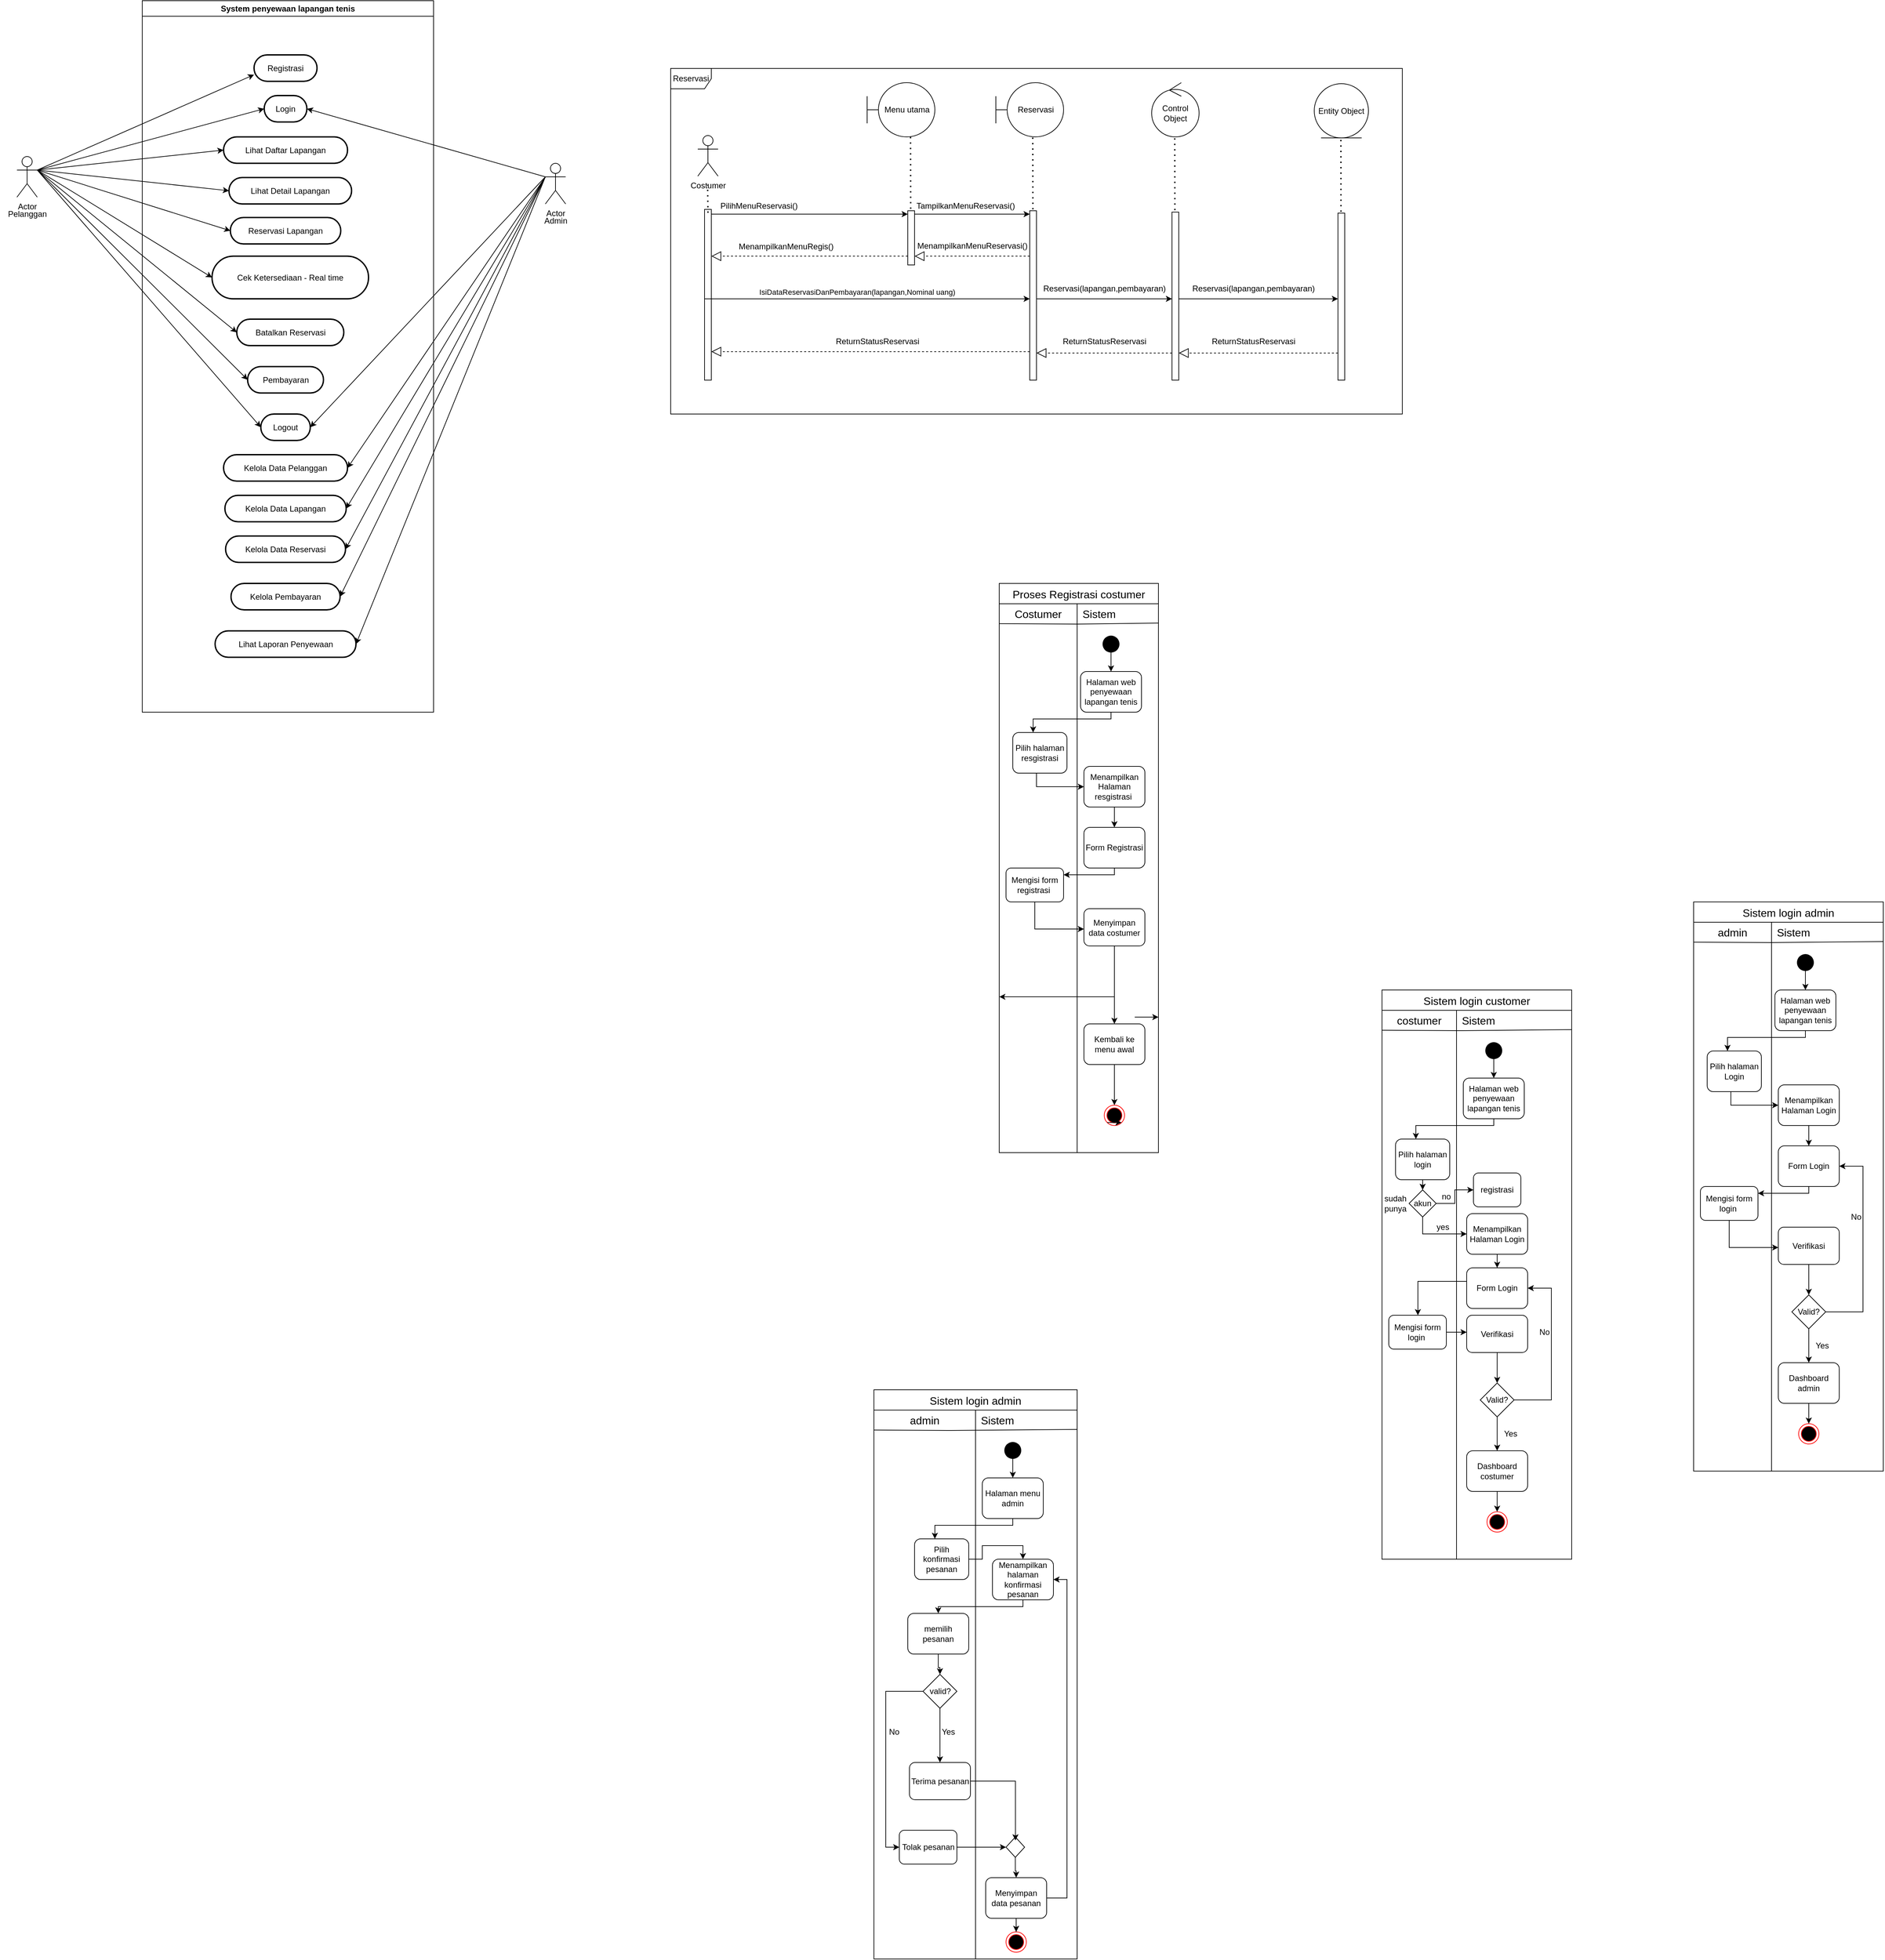 <mxfile version="26.2.13">
  <diagram name="Page-1" id="0g9K2QcYfQXhICe-oHGK">
    <mxGraphModel dx="1826" dy="991" grid="1" gridSize="10" guides="1" tooltips="1" connect="1" arrows="1" fold="1" page="1" pageScale="1" pageWidth="850" pageHeight="1100" math="0" shadow="0">
      <root>
        <mxCell id="0" />
        <mxCell id="1" parent="0" />
        <mxCell id="2w3s3NBnuRrY-y5f0Wq8-3" value="Registrasi" style="rounded=1;whiteSpace=wrap;arcSize=50;strokeWidth=2;" parent="1" vertex="1">
          <mxGeometry x="965" y="80" width="93" height="39" as="geometry" />
        </mxCell>
        <mxCell id="2w3s3NBnuRrY-y5f0Wq8-4" value="Login" style="rounded=1;whiteSpace=wrap;arcSize=50;strokeWidth=2;" parent="1" vertex="1">
          <mxGeometry x="980" y="140" width="63" height="39" as="geometry" />
        </mxCell>
        <mxCell id="2w3s3NBnuRrY-y5f0Wq8-5" value="Lihat Daftar Lapangan" style="rounded=1;whiteSpace=wrap;arcSize=50;strokeWidth=2;" parent="1" vertex="1">
          <mxGeometry x="920" y="201" width="183" height="39" as="geometry" />
        </mxCell>
        <mxCell id="2w3s3NBnuRrY-y5f0Wq8-6" value="Lihat Detail Lapangan" style="rounded=1;whiteSpace=wrap;arcSize=50;strokeWidth=2;" parent="1" vertex="1">
          <mxGeometry x="928" y="261" width="181" height="39" as="geometry" />
        </mxCell>
        <mxCell id="2w3s3NBnuRrY-y5f0Wq8-7" value="Reservasi Lapangan" style="rounded=1;whiteSpace=wrap;arcSize=50;strokeWidth=2;" parent="1" vertex="1">
          <mxGeometry x="930" y="320" width="163" height="39" as="geometry" />
        </mxCell>
        <mxCell id="2w3s3NBnuRrY-y5f0Wq8-8" value="Cek Ketersediaan - Real time" style="rounded=1;whiteSpace=wrap;arcSize=50;strokeWidth=2;" parent="1" vertex="1">
          <mxGeometry x="903" y="377" width="231" height="63" as="geometry" />
        </mxCell>
        <mxCell id="2w3s3NBnuRrY-y5f0Wq8-9" value="Batalkan Reservasi" style="rounded=1;whiteSpace=wrap;arcSize=50;strokeWidth=2;" parent="1" vertex="1">
          <mxGeometry x="939.5" y="470" width="158" height="39" as="geometry" />
        </mxCell>
        <mxCell id="2w3s3NBnuRrY-y5f0Wq8-10" value="Pembayaran" style="rounded=1;whiteSpace=wrap;arcSize=50;strokeWidth=2;" parent="1" vertex="1">
          <mxGeometry x="955.5" y="540" width="112" height="39" as="geometry" />
        </mxCell>
        <mxCell id="2w3s3NBnuRrY-y5f0Wq8-11" value="Logout" style="rounded=1;whiteSpace=wrap;arcSize=50;strokeWidth=2;" parent="1" vertex="1">
          <mxGeometry x="975" y="610" width="73" height="39" as="geometry" />
        </mxCell>
        <mxCell id="2w3s3NBnuRrY-y5f0Wq8-12" value="Kelola Data Pelanggan" style="rounded=1;whiteSpace=wrap;arcSize=50;strokeWidth=2;" parent="1" vertex="1">
          <mxGeometry x="920" y="670" width="183" height="39" as="geometry" />
        </mxCell>
        <mxCell id="2w3s3NBnuRrY-y5f0Wq8-13" value="Kelola Data Lapangan" style="rounded=1;whiteSpace=wrap;arcSize=50;strokeWidth=2;" parent="1" vertex="1">
          <mxGeometry x="922" y="730" width="179" height="39" as="geometry" />
        </mxCell>
        <mxCell id="2w3s3NBnuRrY-y5f0Wq8-14" value="Kelola Data Reservasi" style="rounded=1;whiteSpace=wrap;arcSize=50;strokeWidth=2;" parent="1" vertex="1">
          <mxGeometry x="923" y="790" width="177" height="39" as="geometry" />
        </mxCell>
        <mxCell id="2w3s3NBnuRrY-y5f0Wq8-15" value="Kelola Pembayaran" style="rounded=1;whiteSpace=wrap;arcSize=50;strokeWidth=2;" parent="1" vertex="1">
          <mxGeometry x="931" y="860" width="161" height="39" as="geometry" />
        </mxCell>
        <mxCell id="2w3s3NBnuRrY-y5f0Wq8-16" value="Lihat Laporan Penyewaan" style="rounded=1;whiteSpace=wrap;arcSize=50;strokeWidth=2;" parent="1" vertex="1">
          <mxGeometry x="907.5" y="930" width="208" height="39" as="geometry" />
        </mxCell>
        <mxCell id="2w3s3NBnuRrY-y5f0Wq8-43" style="rounded=0;orthogonalLoop=1;jettySize=auto;html=1;exitX=0;exitY=0.333;exitDx=0;exitDy=0;exitPerimeter=0;entryX=1;entryY=0.5;entryDx=0;entryDy=0;" parent="1" source="2w3s3NBnuRrY-y5f0Wq8-33" target="2w3s3NBnuRrY-y5f0Wq8-4" edge="1">
          <mxGeometry relative="1" as="geometry" />
        </mxCell>
        <mxCell id="2w3s3NBnuRrY-y5f0Wq8-51" style="rounded=0;orthogonalLoop=1;jettySize=auto;html=1;exitX=0;exitY=0.333;exitDx=0;exitDy=0;exitPerimeter=0;entryX=1;entryY=0.5;entryDx=0;entryDy=0;" parent="1" source="2w3s3NBnuRrY-y5f0Wq8-33" target="2w3s3NBnuRrY-y5f0Wq8-11" edge="1">
          <mxGeometry relative="1" as="geometry" />
        </mxCell>
        <mxCell id="2w3s3NBnuRrY-y5f0Wq8-52" style="rounded=0;orthogonalLoop=1;jettySize=auto;html=1;exitX=0;exitY=0.333;exitDx=0;exitDy=0;exitPerimeter=0;entryX=1;entryY=0.5;entryDx=0;entryDy=0;" parent="1" source="2w3s3NBnuRrY-y5f0Wq8-33" target="2w3s3NBnuRrY-y5f0Wq8-12" edge="1">
          <mxGeometry relative="1" as="geometry" />
        </mxCell>
        <mxCell id="2w3s3NBnuRrY-y5f0Wq8-53" style="rounded=0;orthogonalLoop=1;jettySize=auto;html=1;exitX=0;exitY=0.333;exitDx=0;exitDy=0;exitPerimeter=0;entryX=1;entryY=0.5;entryDx=0;entryDy=0;" parent="1" source="2w3s3NBnuRrY-y5f0Wq8-33" target="2w3s3NBnuRrY-y5f0Wq8-13" edge="1">
          <mxGeometry relative="1" as="geometry" />
        </mxCell>
        <mxCell id="2w3s3NBnuRrY-y5f0Wq8-54" style="rounded=0;orthogonalLoop=1;jettySize=auto;html=1;exitX=0;exitY=0.333;exitDx=0;exitDy=0;exitPerimeter=0;entryX=1;entryY=0.5;entryDx=0;entryDy=0;" parent="1" source="2w3s3NBnuRrY-y5f0Wq8-33" target="2w3s3NBnuRrY-y5f0Wq8-14" edge="1">
          <mxGeometry relative="1" as="geometry" />
        </mxCell>
        <mxCell id="2w3s3NBnuRrY-y5f0Wq8-55" style="rounded=0;orthogonalLoop=1;jettySize=auto;html=1;exitX=0;exitY=0.333;exitDx=0;exitDy=0;exitPerimeter=0;entryX=1;entryY=0.5;entryDx=0;entryDy=0;" parent="1" source="2w3s3NBnuRrY-y5f0Wq8-33" target="2w3s3NBnuRrY-y5f0Wq8-15" edge="1">
          <mxGeometry relative="1" as="geometry" />
        </mxCell>
        <mxCell id="2w3s3NBnuRrY-y5f0Wq8-56" style="rounded=0;orthogonalLoop=1;jettySize=auto;html=1;exitX=0;exitY=0.333;exitDx=0;exitDy=0;exitPerimeter=0;entryX=1;entryY=0.5;entryDx=0;entryDy=0;" parent="1" source="2w3s3NBnuRrY-y5f0Wq8-33" target="2w3s3NBnuRrY-y5f0Wq8-16" edge="1">
          <mxGeometry relative="1" as="geometry" />
        </mxCell>
        <mxCell id="2w3s3NBnuRrY-y5f0Wq8-33" value="Actor" style="shape=umlActor;verticalLabelPosition=bottom;verticalAlign=top;html=1;outlineConnect=0;" parent="1" vertex="1">
          <mxGeometry x="1395" y="240" width="30" height="60" as="geometry" />
        </mxCell>
        <mxCell id="2w3s3NBnuRrY-y5f0Wq8-41" style="rounded=0;orthogonalLoop=1;jettySize=auto;html=1;exitX=1;exitY=0.333;exitDx=0;exitDy=0;exitPerimeter=0;entryX=0;entryY=0.75;entryDx=0;entryDy=0;" parent="1" source="2w3s3NBnuRrY-y5f0Wq8-34" target="2w3s3NBnuRrY-y5f0Wq8-3" edge="1">
          <mxGeometry relative="1" as="geometry" />
        </mxCell>
        <mxCell id="2w3s3NBnuRrY-y5f0Wq8-42" style="rounded=0;orthogonalLoop=1;jettySize=auto;html=1;exitX=1;exitY=0.333;exitDx=0;exitDy=0;exitPerimeter=0;entryX=0;entryY=0.5;entryDx=0;entryDy=0;" parent="1" source="2w3s3NBnuRrY-y5f0Wq8-34" target="2w3s3NBnuRrY-y5f0Wq8-4" edge="1">
          <mxGeometry relative="1" as="geometry" />
        </mxCell>
        <mxCell id="2w3s3NBnuRrY-y5f0Wq8-44" style="rounded=0;orthogonalLoop=1;jettySize=auto;html=1;exitX=1;exitY=0.333;exitDx=0;exitDy=0;exitPerimeter=0;entryX=0;entryY=0.5;entryDx=0;entryDy=0;" parent="1" source="2w3s3NBnuRrY-y5f0Wq8-34" target="2w3s3NBnuRrY-y5f0Wq8-5" edge="1">
          <mxGeometry relative="1" as="geometry" />
        </mxCell>
        <mxCell id="2w3s3NBnuRrY-y5f0Wq8-45" style="rounded=0;orthogonalLoop=1;jettySize=auto;html=1;exitX=1;exitY=0.333;exitDx=0;exitDy=0;exitPerimeter=0;entryX=0;entryY=0.5;entryDx=0;entryDy=0;" parent="1" source="2w3s3NBnuRrY-y5f0Wq8-34" target="2w3s3NBnuRrY-y5f0Wq8-6" edge="1">
          <mxGeometry relative="1" as="geometry" />
        </mxCell>
        <mxCell id="2w3s3NBnuRrY-y5f0Wq8-46" style="rounded=0;orthogonalLoop=1;jettySize=auto;html=1;exitX=1;exitY=0.333;exitDx=0;exitDy=0;exitPerimeter=0;entryX=0;entryY=0.5;entryDx=0;entryDy=0;" parent="1" source="2w3s3NBnuRrY-y5f0Wq8-34" target="2w3s3NBnuRrY-y5f0Wq8-7" edge="1">
          <mxGeometry relative="1" as="geometry" />
        </mxCell>
        <mxCell id="2w3s3NBnuRrY-y5f0Wq8-47" style="rounded=0;orthogonalLoop=1;jettySize=auto;html=1;exitX=1;exitY=0.333;exitDx=0;exitDy=0;exitPerimeter=0;entryX=0;entryY=0.5;entryDx=0;entryDy=0;" parent="1" source="2w3s3NBnuRrY-y5f0Wq8-34" target="2w3s3NBnuRrY-y5f0Wq8-8" edge="1">
          <mxGeometry relative="1" as="geometry" />
        </mxCell>
        <mxCell id="2w3s3NBnuRrY-y5f0Wq8-48" style="rounded=0;orthogonalLoop=1;jettySize=auto;html=1;exitX=1;exitY=0.333;exitDx=0;exitDy=0;exitPerimeter=0;entryX=0;entryY=0.5;entryDx=0;entryDy=0;" parent="1" source="2w3s3NBnuRrY-y5f0Wq8-34" target="2w3s3NBnuRrY-y5f0Wq8-9" edge="1">
          <mxGeometry relative="1" as="geometry" />
        </mxCell>
        <mxCell id="2w3s3NBnuRrY-y5f0Wq8-49" style="rounded=0;orthogonalLoop=1;jettySize=auto;html=1;exitX=1;exitY=0.333;exitDx=0;exitDy=0;exitPerimeter=0;entryX=0;entryY=0.5;entryDx=0;entryDy=0;" parent="1" source="2w3s3NBnuRrY-y5f0Wq8-34" target="2w3s3NBnuRrY-y5f0Wq8-10" edge="1">
          <mxGeometry relative="1" as="geometry" />
        </mxCell>
        <mxCell id="2w3s3NBnuRrY-y5f0Wq8-50" style="rounded=0;orthogonalLoop=1;jettySize=auto;html=1;exitX=1;exitY=0.333;exitDx=0;exitDy=0;exitPerimeter=0;entryX=0;entryY=0.5;entryDx=0;entryDy=0;" parent="1" source="2w3s3NBnuRrY-y5f0Wq8-34" target="2w3s3NBnuRrY-y5f0Wq8-11" edge="1">
          <mxGeometry relative="1" as="geometry" />
        </mxCell>
        <mxCell id="2w3s3NBnuRrY-y5f0Wq8-34" value="Actor" style="shape=umlActor;verticalLabelPosition=bottom;verticalAlign=top;html=1;outlineConnect=0;" parent="1" vertex="1">
          <mxGeometry x="615" y="230" width="30" height="60" as="geometry" />
        </mxCell>
        <mxCell id="2w3s3NBnuRrY-y5f0Wq8-39" value="Admin" style="text;html=1;align=center;verticalAlign=middle;resizable=0;points=[];autosize=1;strokeColor=none;fillColor=none;" parent="1" vertex="1">
          <mxGeometry x="1380" y="310" width="60" height="30" as="geometry" />
        </mxCell>
        <mxCell id="2w3s3NBnuRrY-y5f0Wq8-40" value="Pelanggan" style="text;html=1;align=center;verticalAlign=middle;resizable=0;points=[];autosize=1;strokeColor=none;fillColor=none;" parent="1" vertex="1">
          <mxGeometry x="590" y="300" width="80" height="30" as="geometry" />
        </mxCell>
        <mxCell id="2w3s3NBnuRrY-y5f0Wq8-57" value="System penyewaan lapangan tenis" style="swimlane;whiteSpace=wrap;html=1;" parent="1" vertex="1">
          <mxGeometry x="800" width="430" height="1050" as="geometry" />
        </mxCell>
        <mxCell id="07Zfq5KHVq73itB8e9fB-1" value="Menu utama" style="shape=umlBoundary;whiteSpace=wrap;html=1;" parent="1" vertex="1">
          <mxGeometry x="1870" y="121" width="100" height="80" as="geometry" />
        </mxCell>
        <mxCell id="07Zfq5KHVq73itB8e9fB-2" value="Reservasi" style="shape=umlBoundary;whiteSpace=wrap;html=1;" parent="1" vertex="1">
          <mxGeometry x="2060" y="121" width="100" height="80" as="geometry" />
        </mxCell>
        <mxCell id="07Zfq5KHVq73itB8e9fB-3" value="" style="endArrow=none;dashed=1;html=1;dashPattern=1 3;strokeWidth=2;rounded=0;entryX=0.598;entryY=1.036;entryDx=0;entryDy=0;entryPerimeter=0;shadow=0;" parent="1" edge="1">
          <mxGeometry width="50" height="50" relative="1" as="geometry">
            <mxPoint x="1934.29" y="307.12" as="sourcePoint" />
            <mxPoint x="1934.09" y="201.0" as="targetPoint" />
          </mxGeometry>
        </mxCell>
        <mxCell id="07Zfq5KHVq73itB8e9fB-4" value="" style="html=1;points=[[0,0,0,0,5],[0,1,0,0,-5],[1,0,0,0,5],[1,1,0,0,-5]];perimeter=orthogonalPerimeter;outlineConnect=0;targetShapes=umlLifeline;portConstraint=eastwest;newEdgeStyle={&quot;curved&quot;:0,&quot;rounded&quot;:0};" parent="1" vertex="1">
          <mxGeometry x="1930" y="310" width="10" height="80" as="geometry" />
        </mxCell>
        <mxCell id="07Zfq5KHVq73itB8e9fB-5" value="" style="html=1;points=[[0,0,0,0,5],[0,1,0,0,-5],[1,0,0,0,5],[1,1,0,0,-5]];perimeter=orthogonalPerimeter;outlineConnect=0;targetShapes=umlLifeline;portConstraint=eastwest;newEdgeStyle={&quot;curved&quot;:0,&quot;rounded&quot;:0};" parent="1" vertex="1">
          <mxGeometry x="2110" y="310" width="10" height="250" as="geometry" />
        </mxCell>
        <mxCell id="07Zfq5KHVq73itB8e9fB-6" value="" style="endArrow=none;dashed=1;html=1;dashPattern=1 3;strokeWidth=2;rounded=0;entryX=0.598;entryY=1.036;entryDx=0;entryDy=0;entryPerimeter=0;shadow=0;" parent="1" edge="1">
          <mxGeometry width="50" height="50" relative="1" as="geometry">
            <mxPoint x="2114.72" y="308" as="sourcePoint" />
            <mxPoint x="2114.52" y="201.88" as="targetPoint" />
          </mxGeometry>
        </mxCell>
        <mxCell id="07Zfq5KHVq73itB8e9fB-7" value="Control Object" style="ellipse;shape=umlControl;whiteSpace=wrap;html=1;" parent="1" vertex="1">
          <mxGeometry x="2290" y="121" width="70" height="80" as="geometry" />
        </mxCell>
        <mxCell id="07Zfq5KHVq73itB8e9fB-8" value="" style="html=1;points=[[0,0,0,0,5],[0,1,0,0,-5],[1,0,0,0,5],[1,1,0,0,-5]];perimeter=orthogonalPerimeter;outlineConnect=0;targetShapes=umlLifeline;portConstraint=eastwest;newEdgeStyle={&quot;curved&quot;:0,&quot;rounded&quot;:0};" parent="1" vertex="1">
          <mxGeometry x="2320" y="312" width="10" height="248" as="geometry" />
        </mxCell>
        <mxCell id="07Zfq5KHVq73itB8e9fB-9" value="" style="endArrow=none;dashed=1;html=1;dashPattern=1 3;strokeWidth=2;rounded=0;entryX=0.598;entryY=1.036;entryDx=0;entryDy=0;entryPerimeter=0;shadow=0;" parent="1" edge="1">
          <mxGeometry width="50" height="50" relative="1" as="geometry">
            <mxPoint x="2324.29" y="309.12" as="sourcePoint" />
            <mxPoint x="2324.09" y="203.0" as="targetPoint" />
          </mxGeometry>
        </mxCell>
        <mxCell id="07Zfq5KHVq73itB8e9fB-10" value="Costumer" style="shape=umlActor;verticalLabelPosition=bottom;verticalAlign=top;html=1;" parent="1" vertex="1">
          <mxGeometry x="1620" y="199" width="30" height="60" as="geometry" />
        </mxCell>
        <mxCell id="07Zfq5KHVq73itB8e9fB-13" value="" style="html=1;points=[[0,0,0,0,5],[0,1,0,0,-5],[1,0,0,0,5],[1,1,0,0,-5]];perimeter=orthogonalPerimeter;outlineConnect=0;targetShapes=umlLifeline;portConstraint=eastwest;newEdgeStyle={&quot;curved&quot;:0,&quot;rounded&quot;:0};" parent="1" vertex="1">
          <mxGeometry x="1630" y="308" width="10" height="252" as="geometry" />
        </mxCell>
        <mxCell id="07Zfq5KHVq73itB8e9fB-14" value="" style="endArrow=classic;html=1;rounded=0;entryX=0;entryY=0;entryDx=0;entryDy=5;entryPerimeter=0;" parent="1" source="07Zfq5KHVq73itB8e9fB-13" target="07Zfq5KHVq73itB8e9fB-4" edge="1">
          <mxGeometry width="50" height="50" relative="1" as="geometry">
            <mxPoint x="1690" y="330" as="sourcePoint" />
            <mxPoint x="1740" y="280" as="targetPoint" />
          </mxGeometry>
        </mxCell>
        <mxCell id="07Zfq5KHVq73itB8e9fB-15" value="" style="endArrow=none;dashed=1;html=1;dashPattern=1 3;strokeWidth=2;rounded=0;entryX=0.598;entryY=1.036;entryDx=0;entryDy=0;entryPerimeter=0;shadow=0;" parent="1" edge="1">
          <mxGeometry width="50" height="50" relative="1" as="geometry">
            <mxPoint x="1635" y="313" as="sourcePoint" />
            <mxPoint x="1634.52" y="271.94" as="targetPoint" />
          </mxGeometry>
        </mxCell>
        <mxCell id="07Zfq5KHVq73itB8e9fB-16" value="PilihMenuReservasi()" style="text;html=1;align=center;verticalAlign=middle;resizable=0;points=[];autosize=1;strokeColor=none;fillColor=none;" parent="1" vertex="1">
          <mxGeometry x="1640" y="288" width="140" height="30" as="geometry" />
        </mxCell>
        <mxCell id="07Zfq5KHVq73itB8e9fB-17" value="" style="endArrow=classic;html=1;rounded=0;entryX=0;entryY=0;entryDx=0;entryDy=5;entryPerimeter=0;exitX=1;exitY=0;exitDx=0;exitDy=5;exitPerimeter=0;" parent="1" source="07Zfq5KHVq73itB8e9fB-4" target="07Zfq5KHVq73itB8e9fB-5" edge="1">
          <mxGeometry width="50" height="50" relative="1" as="geometry">
            <mxPoint x="1950" y="315" as="sourcePoint" />
            <mxPoint x="1940" y="325" as="targetPoint" />
          </mxGeometry>
        </mxCell>
        <mxCell id="07Zfq5KHVq73itB8e9fB-18" value="TampilkanMenuReservasi()" style="text;html=1;align=center;verticalAlign=middle;resizable=0;points=[];autosize=1;strokeColor=none;fillColor=none;" parent="1" vertex="1">
          <mxGeometry x="1930" y="288" width="170" height="30" as="geometry" />
        </mxCell>
        <mxCell id="07Zfq5KHVq73itB8e9fB-20" value="MenampilkanMenuReservasi()" style="text;html=1;align=center;verticalAlign=middle;resizable=0;points=[];autosize=1;strokeColor=none;fillColor=none;" parent="1" vertex="1">
          <mxGeometry x="1930" y="347" width="190" height="30" as="geometry" />
        </mxCell>
        <mxCell id="07Zfq5KHVq73itB8e9fB-21" value="" style="endArrow=block;dashed=1;endFill=0;endSize=12;html=1;rounded=0;" parent="1" edge="1">
          <mxGeometry width="160" relative="1" as="geometry">
            <mxPoint x="2110" y="377" as="sourcePoint" />
            <mxPoint x="1940" y="377.04" as="targetPoint" />
            <Array as="points">
              <mxPoint x="1990" y="377.04" />
            </Array>
          </mxGeometry>
        </mxCell>
        <mxCell id="07Zfq5KHVq73itB8e9fB-22" value="Reservasi" style="shape=umlFrame;whiteSpace=wrap;html=1;pointerEvents=0;" parent="1" vertex="1">
          <mxGeometry x="1580" y="100" width="1080" height="510" as="geometry" />
        </mxCell>
        <mxCell id="07Zfq5KHVq73itB8e9fB-23" value="" style="endArrow=block;dashed=1;endFill=0;endSize=12;html=1;rounded=0;exitX=1.005;exitY=0.832;exitDx=0;exitDy=0;exitPerimeter=0;" parent="1" target="07Zfq5KHVq73itB8e9fB-13" edge="1">
          <mxGeometry width="160" relative="1" as="geometry">
            <mxPoint x="1930.0" y="377.0" as="sourcePoint" />
            <mxPoint x="1769.2" y="377.04" as="targetPoint" />
            <Array as="points">
              <mxPoint x="1819.2" y="377.04" />
            </Array>
          </mxGeometry>
        </mxCell>
        <mxCell id="07Zfq5KHVq73itB8e9fB-24" value="MenampilkanMenuRegis()" style="text;html=1;align=center;verticalAlign=middle;resizable=0;points=[];autosize=1;strokeColor=none;fillColor=none;" parent="1" vertex="1">
          <mxGeometry x="1670" y="348" width="160" height="30" as="geometry" />
        </mxCell>
        <mxCell id="07Zfq5KHVq73itB8e9fB-25" value="" style="endArrow=classic;html=1;rounded=0;" parent="1" target="07Zfq5KHVq73itB8e9fB-5" edge="1">
          <mxGeometry width="50" height="50" relative="1" as="geometry">
            <mxPoint x="1630" y="440" as="sourcePoint" />
            <mxPoint x="1920" y="440" as="targetPoint" />
          </mxGeometry>
        </mxCell>
        <mxCell id="07Zfq5KHVq73itB8e9fB-26" value="IsiDataReservasiDanPembayaran(lapangan,Nominal uang)" style="edgeLabel;html=1;align=center;verticalAlign=middle;resizable=0;points=[];" parent="07Zfq5KHVq73itB8e9fB-25" vertex="1" connectable="0">
          <mxGeometry x="-0.062" y="4" relative="1" as="geometry">
            <mxPoint y="-6" as="offset" />
          </mxGeometry>
        </mxCell>
        <mxCell id="07Zfq5KHVq73itB8e9fB-27" value="Entity Object" style="ellipse;shape=umlEntity;whiteSpace=wrap;html=1;" parent="1" vertex="1">
          <mxGeometry x="2530" y="122.5" width="80" height="80" as="geometry" />
        </mxCell>
        <mxCell id="07Zfq5KHVq73itB8e9fB-29" value="" style="endArrow=classic;html=1;rounded=0;exitX=1;exitY=0;exitDx=0;exitDy=5;exitPerimeter=0;" parent="1" target="07Zfq5KHVq73itB8e9fB-8" edge="1">
          <mxGeometry width="50" height="50" relative="1" as="geometry">
            <mxPoint x="2120" y="440" as="sourcePoint" />
            <mxPoint x="2290" y="440" as="targetPoint" />
          </mxGeometry>
        </mxCell>
        <mxCell id="07Zfq5KHVq73itB8e9fB-30" value="Reservasi(lapangan,pembayaran)" style="text;html=1;align=center;verticalAlign=middle;resizable=0;points=[];autosize=1;strokeColor=none;fillColor=none;" parent="1" vertex="1">
          <mxGeometry x="2120" y="410" width="200" height="30" as="geometry" />
        </mxCell>
        <mxCell id="07Zfq5KHVq73itB8e9fB-31" value="" style="endArrow=none;dashed=1;html=1;dashPattern=1 3;strokeWidth=2;rounded=0;entryX=0.598;entryY=1.036;entryDx=0;entryDy=0;entryPerimeter=0;shadow=0;" parent="1" edge="1">
          <mxGeometry width="50" height="50" relative="1" as="geometry">
            <mxPoint x="2569.53" y="311.5" as="sourcePoint" />
            <mxPoint x="2569.33" y="205.38" as="targetPoint" />
          </mxGeometry>
        </mxCell>
        <mxCell id="07Zfq5KHVq73itB8e9fB-32" value="" style="html=1;points=[[0,0,0,0,5],[0,1,0,0,-5],[1,0,0,0,5],[1,1,0,0,-5]];perimeter=orthogonalPerimeter;outlineConnect=0;targetShapes=umlLifeline;portConstraint=eastwest;newEdgeStyle={&quot;curved&quot;:0,&quot;rounded&quot;:0};" parent="1" vertex="1">
          <mxGeometry x="2565" y="313.5" width="10" height="246.5" as="geometry" />
        </mxCell>
        <mxCell id="07Zfq5KHVq73itB8e9fB-33" value="" style="endArrow=classic;html=1;rounded=0;exitX=1;exitY=0;exitDx=0;exitDy=5;exitPerimeter=0;" parent="1" target="07Zfq5KHVq73itB8e9fB-32" edge="1">
          <mxGeometry width="50" height="50" relative="1" as="geometry">
            <mxPoint x="2330" y="440" as="sourcePoint" />
            <mxPoint x="2500" y="440" as="targetPoint" />
          </mxGeometry>
        </mxCell>
        <mxCell id="07Zfq5KHVq73itB8e9fB-34" value="Reservasi(lapangan,pembayaran)" style="text;html=1;align=center;verticalAlign=middle;resizable=0;points=[];autosize=1;strokeColor=none;fillColor=none;" parent="1" vertex="1">
          <mxGeometry x="2340" y="410" width="200" height="30" as="geometry" />
        </mxCell>
        <mxCell id="07Zfq5KHVq73itB8e9fB-35" value="" style="endArrow=block;dashed=1;endFill=0;endSize=12;html=1;rounded=0;" parent="1" target="07Zfq5KHVq73itB8e9fB-8" edge="1">
          <mxGeometry width="160" relative="1" as="geometry">
            <mxPoint x="2565" y="520" as="sourcePoint" />
            <mxPoint x="2395" y="520.04" as="targetPoint" />
            <Array as="points">
              <mxPoint x="2460" y="520" />
            </Array>
          </mxGeometry>
        </mxCell>
        <mxCell id="07Zfq5KHVq73itB8e9fB-36" value="" style="endArrow=block;dashed=1;endFill=0;endSize=12;html=1;rounded=0;" parent="1" edge="1">
          <mxGeometry width="160" relative="1" as="geometry">
            <mxPoint x="2320" y="520" as="sourcePoint" />
            <mxPoint x="2120" y="520" as="targetPoint" />
            <Array as="points">
              <mxPoint x="2215" y="520" />
            </Array>
          </mxGeometry>
        </mxCell>
        <mxCell id="07Zfq5KHVq73itB8e9fB-37" value="ReturnStatusReservasi" style="text;html=1;align=center;verticalAlign=middle;resizable=0;points=[];autosize=1;strokeColor=none;fillColor=none;" parent="1" vertex="1">
          <mxGeometry x="2365" y="488" width="150" height="30" as="geometry" />
        </mxCell>
        <mxCell id="07Zfq5KHVq73itB8e9fB-38" value="ReturnStatusReservasi" style="text;html=1;align=center;verticalAlign=middle;resizable=0;points=[];autosize=1;strokeColor=none;fillColor=none;" parent="1" vertex="1">
          <mxGeometry x="2145" y="488" width="150" height="30" as="geometry" />
        </mxCell>
        <mxCell id="07Zfq5KHVq73itB8e9fB-39" value="" style="endArrow=block;dashed=1;endFill=0;endSize=12;html=1;rounded=0;" parent="1" target="07Zfq5KHVq73itB8e9fB-13" edge="1">
          <mxGeometry width="160" relative="1" as="geometry">
            <mxPoint x="2110" y="518" as="sourcePoint" />
            <mxPoint x="1875" y="518" as="targetPoint" />
            <Array as="points">
              <mxPoint x="2005" y="518" />
            </Array>
          </mxGeometry>
        </mxCell>
        <mxCell id="07Zfq5KHVq73itB8e9fB-40" value="ReturnStatusReservasi" style="text;html=1;align=center;verticalAlign=middle;resizable=0;points=[];autosize=1;strokeColor=none;fillColor=none;" parent="1" vertex="1">
          <mxGeometry x="1810" y="488" width="150" height="30" as="geometry" />
        </mxCell>
        <mxCell id="IS9TdEHiG9S3ljIj2pPj-14" value="Proses Registrasi costumer" style="shape=table;startSize=30;container=1;collapsible=0;childLayout=tableLayout;fixedRows=1;rowLines=0;fontStyle=0;strokeColor=default;fontSize=16;" vertex="1" parent="1">
          <mxGeometry x="2065" y="860" width="235" height="840" as="geometry" />
        </mxCell>
        <mxCell id="IS9TdEHiG9S3ljIj2pPj-15" value="" style="shape=tableRow;horizontal=0;startSize=0;swimlaneHead=0;swimlaneBody=0;top=0;left=0;bottom=0;right=0;collapsible=0;dropTarget=0;fillColor=none;points=[[0,0.5],[1,0.5]];portConstraint=eastwest;strokeColor=inherit;fontSize=16;" vertex="1" parent="IS9TdEHiG9S3ljIj2pPj-14">
          <mxGeometry y="30" width="235" height="30" as="geometry" />
        </mxCell>
        <mxCell id="IS9TdEHiG9S3ljIj2pPj-16" value="Costumer" style="shape=partialRectangle;html=1;whiteSpace=wrap;connectable=0;fillColor=none;top=0;left=0;bottom=0;right=0;overflow=hidden;pointerEvents=1;strokeColor=inherit;fontSize=16;" vertex="1" parent="IS9TdEHiG9S3ljIj2pPj-15">
          <mxGeometry width="115" height="30" as="geometry">
            <mxRectangle width="115" height="30" as="alternateBounds" />
          </mxGeometry>
        </mxCell>
        <mxCell id="IS9TdEHiG9S3ljIj2pPj-17" value="Sistem" style="shape=partialRectangle;html=1;whiteSpace=wrap;connectable=0;fillColor=none;top=0;left=0;bottom=0;right=0;align=left;spacingLeft=6;overflow=hidden;strokeColor=inherit;fontSize=16;" vertex="1" parent="IS9TdEHiG9S3ljIj2pPj-15">
          <mxGeometry x="115" width="120" height="30" as="geometry">
            <mxRectangle width="120" height="30" as="alternateBounds" />
          </mxGeometry>
        </mxCell>
        <mxCell id="IS9TdEHiG9S3ljIj2pPj-18" value="" style="shape=tableRow;horizontal=0;startSize=0;swimlaneHead=0;swimlaneBody=0;top=0;left=0;bottom=0;right=0;collapsible=0;dropTarget=0;fillColor=none;points=[[0,0.5],[1,0.5]];portConstraint=eastwest;strokeColor=inherit;fontSize=16;" vertex="1" parent="IS9TdEHiG9S3ljIj2pPj-14">
          <mxGeometry y="60" width="235" height="30" as="geometry" />
        </mxCell>
        <mxCell id="IS9TdEHiG9S3ljIj2pPj-19" value="" style="shape=partialRectangle;html=1;whiteSpace=wrap;connectable=0;fillColor=none;top=0;left=0;bottom=0;right=0;overflow=hidden;strokeColor=inherit;fontSize=16;" vertex="1" parent="IS9TdEHiG9S3ljIj2pPj-18">
          <mxGeometry width="115" height="30" as="geometry">
            <mxRectangle width="115" height="30" as="alternateBounds" />
          </mxGeometry>
        </mxCell>
        <mxCell id="IS9TdEHiG9S3ljIj2pPj-20" value="" style="shape=partialRectangle;html=1;whiteSpace=wrap;connectable=0;fillColor=none;top=0;left=0;bottom=0;right=0;align=left;spacingLeft=6;overflow=hidden;strokeColor=inherit;fontSize=16;" vertex="1" parent="IS9TdEHiG9S3ljIj2pPj-18">
          <mxGeometry x="115" width="120" height="30" as="geometry">
            <mxRectangle width="120" height="30" as="alternateBounds" />
          </mxGeometry>
        </mxCell>
        <mxCell id="IS9TdEHiG9S3ljIj2pPj-21" value="" style="shape=tableRow;horizontal=0;startSize=0;swimlaneHead=0;swimlaneBody=0;top=0;left=0;bottom=0;right=0;collapsible=0;dropTarget=0;fillColor=none;points=[[0,0.5],[1,0.5]];portConstraint=eastwest;strokeColor=inherit;fontSize=16;" vertex="1" parent="IS9TdEHiG9S3ljIj2pPj-14">
          <mxGeometry y="90" width="235" height="750" as="geometry" />
        </mxCell>
        <mxCell id="IS9TdEHiG9S3ljIj2pPj-22" value="" style="shape=partialRectangle;html=1;whiteSpace=wrap;connectable=0;fillColor=none;top=0;left=0;bottom=0;right=0;overflow=hidden;strokeColor=inherit;fontSize=16;" vertex="1" parent="IS9TdEHiG9S3ljIj2pPj-21">
          <mxGeometry width="115" height="750" as="geometry">
            <mxRectangle width="115" height="750" as="alternateBounds" />
          </mxGeometry>
        </mxCell>
        <mxCell id="IS9TdEHiG9S3ljIj2pPj-23" value="" style="shape=partialRectangle;html=1;whiteSpace=wrap;connectable=0;fillColor=none;top=0;left=0;bottom=0;right=0;align=left;spacingLeft=6;overflow=hidden;strokeColor=inherit;fontSize=16;" vertex="1" parent="IS9TdEHiG9S3ljIj2pPj-21">
          <mxGeometry x="115" width="120" height="750" as="geometry">
            <mxRectangle width="120" height="750" as="alternateBounds" />
          </mxGeometry>
        </mxCell>
        <mxCell id="IS9TdEHiG9S3ljIj2pPj-59" value="" style="whiteSpace=wrap;html=1;" vertex="1" parent="IS9TdEHiG9S3ljIj2pPj-21">
          <mxGeometry x="235" width="NaN" height="750" as="geometry">
            <mxRectangle width="NaN" height="750" as="alternateBounds" />
          </mxGeometry>
        </mxCell>
        <mxCell id="IS9TdEHiG9S3ljIj2pPj-61" value="" style="ellipse;whiteSpace=wrap;html=1;" vertex="1" parent="IS9TdEHiG9S3ljIj2pPj-21">
          <mxGeometry width="NaN" height="750" as="geometry">
            <mxRectangle width="NaN" height="750" as="alternateBounds" />
          </mxGeometry>
        </mxCell>
        <mxCell id="IS9TdEHiG9S3ljIj2pPj-24" value="" style="endArrow=none;html=1;rounded=0;entryX=1;entryY=0.948;entryDx=0;entryDy=0;exitX=0.001;exitY=0.979;exitDx=0;exitDy=0;exitPerimeter=0;entryPerimeter=0;" edge="1" parent="IS9TdEHiG9S3ljIj2pPj-14" source="IS9TdEHiG9S3ljIj2pPj-15" target="IS9TdEHiG9S3ljIj2pPj-15">
          <mxGeometry width="50" height="50" relative="1" as="geometry">
            <mxPoint x="-25" y="270" as="sourcePoint" />
            <mxPoint x="25" y="220" as="targetPoint" />
            <Array as="points">
              <mxPoint x="115" y="60" />
            </Array>
          </mxGeometry>
        </mxCell>
        <mxCell id="IS9TdEHiG9S3ljIj2pPj-28" value="" style="ellipse;html=1;shape=endState;fillColor=#000000;strokeColor=#ff0000;" vertex="1" parent="1">
          <mxGeometry x="2220" y="1630" width="30" height="30" as="geometry" />
        </mxCell>
        <mxCell id="IS9TdEHiG9S3ljIj2pPj-33" value="" style="edgeStyle=orthogonalEdgeStyle;rounded=0;orthogonalLoop=1;jettySize=auto;html=1;" edge="1" parent="1" source="IS9TdEHiG9S3ljIj2pPj-29" target="IS9TdEHiG9S3ljIj2pPj-32">
          <mxGeometry relative="1" as="geometry" />
        </mxCell>
        <mxCell id="IS9TdEHiG9S3ljIj2pPj-29" value="" style="shape=waypoint;sketch=0;fillStyle=solid;size=25;pointerEvents=1;points=[];fillColor=none;resizable=0;rotatable=0;perimeter=centerPerimeter;snapToPoint=1;" vertex="1" parent="1">
          <mxGeometry x="2220" y="939.5" width="20" height="20" as="geometry" />
        </mxCell>
        <mxCell id="IS9TdEHiG9S3ljIj2pPj-30" style="edgeStyle=orthogonalEdgeStyle;rounded=0;orthogonalLoop=1;jettySize=auto;html=1;entryX=0.908;entryY=0.353;entryDx=0;entryDy=0;entryPerimeter=0;" edge="1" parent="1" source="IS9TdEHiG9S3ljIj2pPj-29" target="IS9TdEHiG9S3ljIj2pPj-29">
          <mxGeometry relative="1" as="geometry" />
        </mxCell>
        <mxCell id="IS9TdEHiG9S3ljIj2pPj-46" value="" style="edgeStyle=orthogonalEdgeStyle;rounded=0;orthogonalLoop=1;jettySize=auto;html=1;" edge="1" parent="1" source="IS9TdEHiG9S3ljIj2pPj-32" target="IS9TdEHiG9S3ljIj2pPj-34">
          <mxGeometry relative="1" as="geometry">
            <Array as="points">
              <mxPoint x="2230" y="1060" />
              <mxPoint x="2115" y="1060" />
            </Array>
          </mxGeometry>
        </mxCell>
        <mxCell id="IS9TdEHiG9S3ljIj2pPj-32" value="Halaman web penyewaan lapangan tenis" style="rounded=1;whiteSpace=wrap;html=1;" vertex="1" parent="1">
          <mxGeometry x="2185" y="990" width="90" height="60" as="geometry" />
        </mxCell>
        <mxCell id="IS9TdEHiG9S3ljIj2pPj-48" value="" style="edgeStyle=orthogonalEdgeStyle;rounded=0;orthogonalLoop=1;jettySize=auto;html=1;" edge="1" parent="1" source="IS9TdEHiG9S3ljIj2pPj-34" target="IS9TdEHiG9S3ljIj2pPj-47">
          <mxGeometry relative="1" as="geometry">
            <Array as="points">
              <mxPoint x="2120" y="1160" />
            </Array>
          </mxGeometry>
        </mxCell>
        <mxCell id="IS9TdEHiG9S3ljIj2pPj-34" value="Pilih halaman resgistrasi" style="rounded=1;whiteSpace=wrap;html=1;" vertex="1" parent="1">
          <mxGeometry x="2085" y="1080" width="80" height="60" as="geometry" />
        </mxCell>
        <mxCell id="IS9TdEHiG9S3ljIj2pPj-50" value="" style="edgeStyle=orthogonalEdgeStyle;rounded=0;orthogonalLoop=1;jettySize=auto;html=1;" edge="1" parent="1" source="IS9TdEHiG9S3ljIj2pPj-47" target="IS9TdEHiG9S3ljIj2pPj-49">
          <mxGeometry relative="1" as="geometry" />
        </mxCell>
        <mxCell id="IS9TdEHiG9S3ljIj2pPj-47" value="Menampilkan Halaman resgistrasi&amp;nbsp;" style="rounded=1;whiteSpace=wrap;html=1;" vertex="1" parent="1">
          <mxGeometry x="2190" y="1130" width="90" height="60" as="geometry" />
        </mxCell>
        <mxCell id="IS9TdEHiG9S3ljIj2pPj-54" value="" style="edgeStyle=orthogonalEdgeStyle;rounded=0;orthogonalLoop=1;jettySize=auto;html=1;" edge="1" parent="1" source="IS9TdEHiG9S3ljIj2pPj-49" target="IS9TdEHiG9S3ljIj2pPj-53">
          <mxGeometry relative="1" as="geometry">
            <Array as="points">
              <mxPoint x="2235" y="1290" />
              <mxPoint x="2118" y="1290" />
            </Array>
          </mxGeometry>
        </mxCell>
        <mxCell id="IS9TdEHiG9S3ljIj2pPj-49" value="Form Registrasi" style="rounded=1;whiteSpace=wrap;html=1;" vertex="1" parent="1">
          <mxGeometry x="2190" y="1220" width="90" height="60" as="geometry" />
        </mxCell>
        <mxCell id="IS9TdEHiG9S3ljIj2pPj-56" value="" style="edgeStyle=orthogonalEdgeStyle;rounded=0;orthogonalLoop=1;jettySize=auto;html=1;" edge="1" parent="1" source="IS9TdEHiG9S3ljIj2pPj-53" target="IS9TdEHiG9S3ljIj2pPj-55">
          <mxGeometry relative="1" as="geometry">
            <Array as="points">
              <mxPoint x="2118" y="1370" />
            </Array>
          </mxGeometry>
        </mxCell>
        <mxCell id="IS9TdEHiG9S3ljIj2pPj-53" value="Mengisi form registrasi&amp;nbsp;" style="rounded=1;whiteSpace=wrap;html=1;" vertex="1" parent="1">
          <mxGeometry x="2075" y="1280" width="85" height="50" as="geometry" />
        </mxCell>
        <mxCell id="IS9TdEHiG9S3ljIj2pPj-58" value="" style="edgeStyle=orthogonalEdgeStyle;rounded=0;orthogonalLoop=1;jettySize=auto;html=1;entryX=0.5;entryY=0;entryDx=0;entryDy=0;" edge="1" parent="1" source="IS9TdEHiG9S3ljIj2pPj-55" target="IS9TdEHiG9S3ljIj2pPj-66">
          <mxGeometry relative="1" as="geometry">
            <mxPoint x="2235" y="1470" as="targetPoint" />
          </mxGeometry>
        </mxCell>
        <mxCell id="IS9TdEHiG9S3ljIj2pPj-55" value="Menyimpan data costumer" style="rounded=1;whiteSpace=wrap;html=1;" vertex="1" parent="1">
          <mxGeometry x="2190" y="1340" width="90" height="55" as="geometry" />
        </mxCell>
        <mxCell id="IS9TdEHiG9S3ljIj2pPj-60" value="" style="edgeStyle=orthogonalEdgeStyle;rounded=0;orthogonalLoop=1;jettySize=auto;html=1;" edge="1" parent="1" target="IS9TdEHiG9S3ljIj2pPj-59">
          <mxGeometry relative="1" as="geometry">
            <mxPoint x="2265" y="1500" as="sourcePoint" />
          </mxGeometry>
        </mxCell>
        <mxCell id="IS9TdEHiG9S3ljIj2pPj-62" value="" style="edgeStyle=orthogonalEdgeStyle;rounded=0;orthogonalLoop=1;jettySize=auto;html=1;" edge="1" parent="1" target="IS9TdEHiG9S3ljIj2pPj-61">
          <mxGeometry relative="1" as="geometry">
            <mxPoint x="2235.059" y="1470.059" as="sourcePoint" />
          </mxGeometry>
        </mxCell>
        <mxCell id="IS9TdEHiG9S3ljIj2pPj-65" style="edgeStyle=orthogonalEdgeStyle;rounded=0;orthogonalLoop=1;jettySize=auto;html=1;exitX=0;exitY=1;exitDx=0;exitDy=0;entryX=1;entryY=1;entryDx=0;entryDy=0;" edge="1" parent="1" source="IS9TdEHiG9S3ljIj2pPj-28" target="IS9TdEHiG9S3ljIj2pPj-28">
          <mxGeometry relative="1" as="geometry" />
        </mxCell>
        <mxCell id="IS9TdEHiG9S3ljIj2pPj-70" value="" style="edgeStyle=orthogonalEdgeStyle;rounded=0;orthogonalLoop=1;jettySize=auto;html=1;entryX=0.5;entryY=0;entryDx=0;entryDy=0;" edge="1" parent="1" source="IS9TdEHiG9S3ljIj2pPj-66" target="IS9TdEHiG9S3ljIj2pPj-28">
          <mxGeometry relative="1" as="geometry" />
        </mxCell>
        <mxCell id="IS9TdEHiG9S3ljIj2pPj-66" value="Kembali ke menu awal" style="rounded=1;whiteSpace=wrap;html=1;" vertex="1" parent="1">
          <mxGeometry x="2190" y="1510" width="90" height="60" as="geometry" />
        </mxCell>
        <mxCell id="IS9TdEHiG9S3ljIj2pPj-72" value="Sistem login admin" style="shape=table;startSize=30;container=1;collapsible=0;childLayout=tableLayout;fixedRows=1;rowLines=0;fontStyle=0;strokeColor=default;fontSize=16;" vertex="1" parent="1">
          <mxGeometry x="3090" y="1330" width="280" height="840" as="geometry" />
        </mxCell>
        <mxCell id="IS9TdEHiG9S3ljIj2pPj-73" value="" style="shape=tableRow;horizontal=0;startSize=0;swimlaneHead=0;swimlaneBody=0;top=0;left=0;bottom=0;right=0;collapsible=0;dropTarget=0;fillColor=none;points=[[0,0.5],[1,0.5]];portConstraint=eastwest;strokeColor=inherit;fontSize=16;" vertex="1" parent="IS9TdEHiG9S3ljIj2pPj-72">
          <mxGeometry y="30" width="280" height="30" as="geometry" />
        </mxCell>
        <mxCell id="IS9TdEHiG9S3ljIj2pPj-74" value="admin" style="shape=partialRectangle;html=1;whiteSpace=wrap;connectable=0;fillColor=none;top=0;left=0;bottom=0;right=0;overflow=hidden;pointerEvents=1;strokeColor=inherit;fontSize=16;" vertex="1" parent="IS9TdEHiG9S3ljIj2pPj-73">
          <mxGeometry width="115" height="30" as="geometry">
            <mxRectangle width="115" height="30" as="alternateBounds" />
          </mxGeometry>
        </mxCell>
        <mxCell id="IS9TdEHiG9S3ljIj2pPj-75" value="Sistem" style="shape=partialRectangle;html=1;whiteSpace=wrap;connectable=0;fillColor=none;top=0;left=0;bottom=0;right=0;align=left;spacingLeft=6;overflow=hidden;strokeColor=inherit;fontSize=16;" vertex="1" parent="IS9TdEHiG9S3ljIj2pPj-73">
          <mxGeometry x="115" width="165" height="30" as="geometry">
            <mxRectangle width="165" height="30" as="alternateBounds" />
          </mxGeometry>
        </mxCell>
        <mxCell id="IS9TdEHiG9S3ljIj2pPj-76" value="" style="shape=tableRow;horizontal=0;startSize=0;swimlaneHead=0;swimlaneBody=0;top=0;left=0;bottom=0;right=0;collapsible=0;dropTarget=0;fillColor=none;points=[[0,0.5],[1,0.5]];portConstraint=eastwest;strokeColor=inherit;fontSize=16;" vertex="1" parent="IS9TdEHiG9S3ljIj2pPj-72">
          <mxGeometry y="60" width="280" height="30" as="geometry" />
        </mxCell>
        <mxCell id="IS9TdEHiG9S3ljIj2pPj-77" value="" style="shape=partialRectangle;html=1;whiteSpace=wrap;connectable=0;fillColor=none;top=0;left=0;bottom=0;right=0;overflow=hidden;strokeColor=inherit;fontSize=16;" vertex="1" parent="IS9TdEHiG9S3ljIj2pPj-76">
          <mxGeometry width="115" height="30" as="geometry">
            <mxRectangle width="115" height="30" as="alternateBounds" />
          </mxGeometry>
        </mxCell>
        <mxCell id="IS9TdEHiG9S3ljIj2pPj-78" value="" style="shape=partialRectangle;html=1;whiteSpace=wrap;connectable=0;fillColor=none;top=0;left=0;bottom=0;right=0;align=left;spacingLeft=6;overflow=hidden;strokeColor=inherit;fontSize=16;" vertex="1" parent="IS9TdEHiG9S3ljIj2pPj-76">
          <mxGeometry x="115" width="165" height="30" as="geometry">
            <mxRectangle width="165" height="30" as="alternateBounds" />
          </mxGeometry>
        </mxCell>
        <mxCell id="IS9TdEHiG9S3ljIj2pPj-79" value="" style="shape=tableRow;horizontal=0;startSize=0;swimlaneHead=0;swimlaneBody=0;top=0;left=0;bottom=0;right=0;collapsible=0;dropTarget=0;fillColor=none;points=[[0,0.5],[1,0.5]];portConstraint=eastwest;strokeColor=inherit;fontSize=16;" vertex="1" parent="IS9TdEHiG9S3ljIj2pPj-72">
          <mxGeometry y="90" width="280" height="750" as="geometry" />
        </mxCell>
        <mxCell id="IS9TdEHiG9S3ljIj2pPj-80" value="" style="shape=partialRectangle;html=1;whiteSpace=wrap;connectable=0;fillColor=none;top=0;left=0;bottom=0;right=0;overflow=hidden;strokeColor=inherit;fontSize=16;" vertex="1" parent="IS9TdEHiG9S3ljIj2pPj-79">
          <mxGeometry width="115" height="750" as="geometry">
            <mxRectangle width="115" height="750" as="alternateBounds" />
          </mxGeometry>
        </mxCell>
        <mxCell id="IS9TdEHiG9S3ljIj2pPj-81" value="" style="shape=partialRectangle;html=1;whiteSpace=wrap;connectable=0;fillColor=none;top=0;left=0;bottom=0;right=0;align=left;spacingLeft=6;overflow=hidden;strokeColor=inherit;fontSize=16;" vertex="1" parent="IS9TdEHiG9S3ljIj2pPj-79">
          <mxGeometry x="115" width="165" height="750" as="geometry">
            <mxRectangle width="165" height="750" as="alternateBounds" />
          </mxGeometry>
        </mxCell>
        <mxCell id="IS9TdEHiG9S3ljIj2pPj-82" value="" style="whiteSpace=wrap;html=1;" vertex="1" parent="IS9TdEHiG9S3ljIj2pPj-79">
          <mxGeometry x="280" width="NaN" height="750" as="geometry">
            <mxRectangle width="NaN" height="750" as="alternateBounds" />
          </mxGeometry>
        </mxCell>
        <mxCell id="IS9TdEHiG9S3ljIj2pPj-83" value="" style="ellipse;whiteSpace=wrap;html=1;" vertex="1" parent="IS9TdEHiG9S3ljIj2pPj-79">
          <mxGeometry width="NaN" height="750" as="geometry">
            <mxRectangle width="NaN" height="750" as="alternateBounds" />
          </mxGeometry>
        </mxCell>
        <mxCell id="IS9TdEHiG9S3ljIj2pPj-84" value="" style="endArrow=none;html=1;rounded=0;entryX=1;entryY=0.948;entryDx=0;entryDy=0;exitX=0.001;exitY=0.979;exitDx=0;exitDy=0;exitPerimeter=0;entryPerimeter=0;" edge="1" parent="IS9TdEHiG9S3ljIj2pPj-72" source="IS9TdEHiG9S3ljIj2pPj-73" target="IS9TdEHiG9S3ljIj2pPj-73">
          <mxGeometry width="50" height="50" relative="1" as="geometry">
            <mxPoint x="-25" y="270" as="sourcePoint" />
            <mxPoint x="25" y="220" as="targetPoint" />
            <Array as="points">
              <mxPoint x="115" y="60" />
            </Array>
          </mxGeometry>
        </mxCell>
        <mxCell id="IS9TdEHiG9S3ljIj2pPj-85" value="" style="ellipse;html=1;shape=endState;fillColor=#000000;strokeColor=#ff0000;" vertex="1" parent="1">
          <mxGeometry x="3245" y="2100" width="30" height="30" as="geometry" />
        </mxCell>
        <mxCell id="IS9TdEHiG9S3ljIj2pPj-86" value="" style="edgeStyle=orthogonalEdgeStyle;rounded=0;orthogonalLoop=1;jettySize=auto;html=1;" edge="1" parent="1" source="IS9TdEHiG9S3ljIj2pPj-87" target="IS9TdEHiG9S3ljIj2pPj-90">
          <mxGeometry relative="1" as="geometry" />
        </mxCell>
        <mxCell id="IS9TdEHiG9S3ljIj2pPj-87" value="" style="shape=waypoint;sketch=0;fillStyle=solid;size=25;pointerEvents=1;points=[];fillColor=none;resizable=0;rotatable=0;perimeter=centerPerimeter;snapToPoint=1;" vertex="1" parent="1">
          <mxGeometry x="3245" y="1409.5" width="20" height="20" as="geometry" />
        </mxCell>
        <mxCell id="IS9TdEHiG9S3ljIj2pPj-88" style="edgeStyle=orthogonalEdgeStyle;rounded=0;orthogonalLoop=1;jettySize=auto;html=1;entryX=0.908;entryY=0.353;entryDx=0;entryDy=0;entryPerimeter=0;" edge="1" parent="1" source="IS9TdEHiG9S3ljIj2pPj-87" target="IS9TdEHiG9S3ljIj2pPj-87">
          <mxGeometry relative="1" as="geometry" />
        </mxCell>
        <mxCell id="IS9TdEHiG9S3ljIj2pPj-89" value="" style="edgeStyle=orthogonalEdgeStyle;rounded=0;orthogonalLoop=1;jettySize=auto;html=1;" edge="1" parent="1" source="IS9TdEHiG9S3ljIj2pPj-90" target="IS9TdEHiG9S3ljIj2pPj-92">
          <mxGeometry relative="1" as="geometry">
            <Array as="points">
              <mxPoint x="3255" y="1530" />
              <mxPoint x="3140" y="1530" />
            </Array>
          </mxGeometry>
        </mxCell>
        <mxCell id="IS9TdEHiG9S3ljIj2pPj-90" value="Halaman web penyewaan lapangan tenis" style="rounded=1;whiteSpace=wrap;html=1;" vertex="1" parent="1">
          <mxGeometry x="3210" y="1460" width="90" height="60" as="geometry" />
        </mxCell>
        <mxCell id="IS9TdEHiG9S3ljIj2pPj-91" value="" style="edgeStyle=orthogonalEdgeStyle;rounded=0;orthogonalLoop=1;jettySize=auto;html=1;" edge="1" parent="1" source="IS9TdEHiG9S3ljIj2pPj-92" target="IS9TdEHiG9S3ljIj2pPj-94">
          <mxGeometry relative="1" as="geometry">
            <Array as="points">
              <mxPoint x="3145" y="1630" />
            </Array>
          </mxGeometry>
        </mxCell>
        <mxCell id="IS9TdEHiG9S3ljIj2pPj-92" value="Pilih halaman Login" style="rounded=1;whiteSpace=wrap;html=1;" vertex="1" parent="1">
          <mxGeometry x="3110" y="1550" width="80" height="60" as="geometry" />
        </mxCell>
        <mxCell id="IS9TdEHiG9S3ljIj2pPj-93" value="" style="edgeStyle=orthogonalEdgeStyle;rounded=0;orthogonalLoop=1;jettySize=auto;html=1;" edge="1" parent="1" source="IS9TdEHiG9S3ljIj2pPj-94" target="IS9TdEHiG9S3ljIj2pPj-96">
          <mxGeometry relative="1" as="geometry" />
        </mxCell>
        <mxCell id="IS9TdEHiG9S3ljIj2pPj-94" value="Menampilkan Halaman Login" style="rounded=1;whiteSpace=wrap;html=1;" vertex="1" parent="1">
          <mxGeometry x="3215" y="1600" width="90" height="60" as="geometry" />
        </mxCell>
        <mxCell id="IS9TdEHiG9S3ljIj2pPj-95" value="" style="edgeStyle=orthogonalEdgeStyle;rounded=0;orthogonalLoop=1;jettySize=auto;html=1;" edge="1" parent="1" source="IS9TdEHiG9S3ljIj2pPj-96" target="IS9TdEHiG9S3ljIj2pPj-98">
          <mxGeometry relative="1" as="geometry">
            <Array as="points">
              <mxPoint x="3260" y="1760" />
              <mxPoint x="3143" y="1760" />
            </Array>
          </mxGeometry>
        </mxCell>
        <mxCell id="IS9TdEHiG9S3ljIj2pPj-96" value="Form Login" style="rounded=1;whiteSpace=wrap;html=1;" vertex="1" parent="1">
          <mxGeometry x="3215" y="1690" width="90" height="60" as="geometry" />
        </mxCell>
        <mxCell id="IS9TdEHiG9S3ljIj2pPj-97" value="" style="edgeStyle=orthogonalEdgeStyle;rounded=0;orthogonalLoop=1;jettySize=auto;html=1;" edge="1" parent="1" source="IS9TdEHiG9S3ljIj2pPj-98" target="IS9TdEHiG9S3ljIj2pPj-100">
          <mxGeometry relative="1" as="geometry">
            <Array as="points">
              <mxPoint x="3143" y="1840" />
            </Array>
          </mxGeometry>
        </mxCell>
        <mxCell id="IS9TdEHiG9S3ljIj2pPj-98" value="Mengisi form login&amp;nbsp;" style="rounded=1;whiteSpace=wrap;html=1;" vertex="1" parent="1">
          <mxGeometry x="3100" y="1750" width="85" height="50" as="geometry" />
        </mxCell>
        <mxCell id="IS9TdEHiG9S3ljIj2pPj-106" value="" style="edgeStyle=orthogonalEdgeStyle;rounded=0;orthogonalLoop=1;jettySize=auto;html=1;" edge="1" parent="1" source="IS9TdEHiG9S3ljIj2pPj-100" target="IS9TdEHiG9S3ljIj2pPj-105">
          <mxGeometry relative="1" as="geometry" />
        </mxCell>
        <mxCell id="IS9TdEHiG9S3ljIj2pPj-100" value="Verifikasi" style="rounded=1;whiteSpace=wrap;html=1;" vertex="1" parent="1">
          <mxGeometry x="3215" y="1810" width="90" height="55" as="geometry" />
        </mxCell>
        <mxCell id="IS9TdEHiG9S3ljIj2pPj-102" value="" style="edgeStyle=orthogonalEdgeStyle;rounded=0;orthogonalLoop=1;jettySize=auto;html=1;entryX=0.5;entryY=0;entryDx=0;entryDy=0;" edge="1" parent="1" source="IS9TdEHiG9S3ljIj2pPj-103" target="IS9TdEHiG9S3ljIj2pPj-85">
          <mxGeometry relative="1" as="geometry" />
        </mxCell>
        <mxCell id="IS9TdEHiG9S3ljIj2pPj-103" value="Dashboard admin" style="rounded=1;whiteSpace=wrap;html=1;" vertex="1" parent="1">
          <mxGeometry x="3215" y="2010" width="90" height="60" as="geometry" />
        </mxCell>
        <mxCell id="IS9TdEHiG9S3ljIj2pPj-109" style="edgeStyle=orthogonalEdgeStyle;rounded=0;orthogonalLoop=1;jettySize=auto;html=1;exitX=1;exitY=0.5;exitDx=0;exitDy=0;entryX=1;entryY=0.5;entryDx=0;entryDy=0;" edge="1" parent="1" source="IS9TdEHiG9S3ljIj2pPj-105" target="IS9TdEHiG9S3ljIj2pPj-96">
          <mxGeometry relative="1" as="geometry">
            <Array as="points">
              <mxPoint x="3340" y="1935" />
              <mxPoint x="3340" y="1720" />
            </Array>
          </mxGeometry>
        </mxCell>
        <mxCell id="IS9TdEHiG9S3ljIj2pPj-112" value="" style="edgeStyle=orthogonalEdgeStyle;rounded=0;orthogonalLoop=1;jettySize=auto;html=1;" edge="1" parent="1" source="IS9TdEHiG9S3ljIj2pPj-105" target="IS9TdEHiG9S3ljIj2pPj-103">
          <mxGeometry relative="1" as="geometry" />
        </mxCell>
        <mxCell id="IS9TdEHiG9S3ljIj2pPj-105" value="" style="rhombus;whiteSpace=wrap;html=1;" vertex="1" parent="1">
          <mxGeometry x="3235" y="1910" width="50" height="50" as="geometry" />
        </mxCell>
        <mxCell id="IS9TdEHiG9S3ljIj2pPj-110" value="No" style="text;html=1;align=center;verticalAlign=middle;whiteSpace=wrap;rounded=0;" vertex="1" parent="1">
          <mxGeometry x="3300" y="1780" width="60" height="30" as="geometry" />
        </mxCell>
        <mxCell id="IS9TdEHiG9S3ljIj2pPj-111" value="Yes" style="text;html=1;align=center;verticalAlign=middle;whiteSpace=wrap;rounded=0;" vertex="1" parent="1">
          <mxGeometry x="3250" y="1970" width="60" height="30" as="geometry" />
        </mxCell>
        <mxCell id="IS9TdEHiG9S3ljIj2pPj-113" value="Valid?" style="text;html=1;align=center;verticalAlign=middle;whiteSpace=wrap;rounded=0;" vertex="1" parent="1">
          <mxGeometry x="3230" y="1920" width="60" height="30" as="geometry" />
        </mxCell>
        <mxCell id="IS9TdEHiG9S3ljIj2pPj-114" value="Sistem login customer" style="shape=table;startSize=30;container=1;collapsible=0;childLayout=tableLayout;fixedRows=1;rowLines=0;fontStyle=0;strokeColor=default;fontSize=16;" vertex="1" parent="1">
          <mxGeometry x="2630" y="1460" width="280" height="840" as="geometry" />
        </mxCell>
        <mxCell id="IS9TdEHiG9S3ljIj2pPj-115" value="" style="shape=tableRow;horizontal=0;startSize=0;swimlaneHead=0;swimlaneBody=0;top=0;left=0;bottom=0;right=0;collapsible=0;dropTarget=0;fillColor=none;points=[[0,0.5],[1,0.5]];portConstraint=eastwest;strokeColor=inherit;fontSize=16;" vertex="1" parent="IS9TdEHiG9S3ljIj2pPj-114">
          <mxGeometry y="30" width="280" height="30" as="geometry" />
        </mxCell>
        <mxCell id="IS9TdEHiG9S3ljIj2pPj-116" value="costumer" style="shape=partialRectangle;html=1;whiteSpace=wrap;connectable=0;fillColor=none;top=0;left=0;bottom=0;right=0;overflow=hidden;pointerEvents=1;strokeColor=inherit;fontSize=16;" vertex="1" parent="IS9TdEHiG9S3ljIj2pPj-115">
          <mxGeometry width="110" height="30" as="geometry">
            <mxRectangle width="110" height="30" as="alternateBounds" />
          </mxGeometry>
        </mxCell>
        <mxCell id="IS9TdEHiG9S3ljIj2pPj-117" value="Sistem" style="shape=partialRectangle;html=1;whiteSpace=wrap;connectable=0;fillColor=none;top=0;left=0;bottom=0;right=0;align=left;spacingLeft=6;overflow=hidden;strokeColor=inherit;fontSize=16;" vertex="1" parent="IS9TdEHiG9S3ljIj2pPj-115">
          <mxGeometry x="110" width="170" height="30" as="geometry">
            <mxRectangle width="170" height="30" as="alternateBounds" />
          </mxGeometry>
        </mxCell>
        <mxCell id="IS9TdEHiG9S3ljIj2pPj-118" value="" style="shape=tableRow;horizontal=0;startSize=0;swimlaneHead=0;swimlaneBody=0;top=0;left=0;bottom=0;right=0;collapsible=0;dropTarget=0;fillColor=none;points=[[0,0.5],[1,0.5]];portConstraint=eastwest;strokeColor=inherit;fontSize=16;" vertex="1" parent="IS9TdEHiG9S3ljIj2pPj-114">
          <mxGeometry y="60" width="280" height="30" as="geometry" />
        </mxCell>
        <mxCell id="IS9TdEHiG9S3ljIj2pPj-119" value="" style="shape=partialRectangle;html=1;whiteSpace=wrap;connectable=0;fillColor=none;top=0;left=0;bottom=0;right=0;overflow=hidden;strokeColor=inherit;fontSize=16;" vertex="1" parent="IS9TdEHiG9S3ljIj2pPj-118">
          <mxGeometry width="110" height="30" as="geometry">
            <mxRectangle width="110" height="30" as="alternateBounds" />
          </mxGeometry>
        </mxCell>
        <mxCell id="IS9TdEHiG9S3ljIj2pPj-120" value="" style="shape=partialRectangle;html=1;whiteSpace=wrap;connectable=0;fillColor=none;top=0;left=0;bottom=0;right=0;align=left;spacingLeft=6;overflow=hidden;strokeColor=inherit;fontSize=16;" vertex="1" parent="IS9TdEHiG9S3ljIj2pPj-118">
          <mxGeometry x="110" width="170" height="30" as="geometry">
            <mxRectangle width="170" height="30" as="alternateBounds" />
          </mxGeometry>
        </mxCell>
        <mxCell id="IS9TdEHiG9S3ljIj2pPj-121" value="" style="shape=tableRow;horizontal=0;startSize=0;swimlaneHead=0;swimlaneBody=0;top=0;left=0;bottom=0;right=0;collapsible=0;dropTarget=0;fillColor=none;points=[[0,0.5],[1,0.5]];portConstraint=eastwest;strokeColor=inherit;fontSize=16;" vertex="1" parent="IS9TdEHiG9S3ljIj2pPj-114">
          <mxGeometry y="90" width="280" height="750" as="geometry" />
        </mxCell>
        <mxCell id="IS9TdEHiG9S3ljIj2pPj-122" value="" style="shape=partialRectangle;html=1;whiteSpace=wrap;connectable=0;fillColor=none;top=0;left=0;bottom=0;right=0;overflow=hidden;strokeColor=inherit;fontSize=16;" vertex="1" parent="IS9TdEHiG9S3ljIj2pPj-121">
          <mxGeometry width="110" height="750" as="geometry">
            <mxRectangle width="110" height="750" as="alternateBounds" />
          </mxGeometry>
        </mxCell>
        <mxCell id="IS9TdEHiG9S3ljIj2pPj-123" value="" style="shape=partialRectangle;html=1;whiteSpace=wrap;connectable=0;fillColor=none;top=0;left=0;bottom=0;right=0;align=left;spacingLeft=6;overflow=hidden;strokeColor=inherit;fontSize=16;" vertex="1" parent="IS9TdEHiG9S3ljIj2pPj-121">
          <mxGeometry x="110" width="170" height="750" as="geometry">
            <mxRectangle width="170" height="750" as="alternateBounds" />
          </mxGeometry>
        </mxCell>
        <mxCell id="IS9TdEHiG9S3ljIj2pPj-124" value="" style="whiteSpace=wrap;html=1;" vertex="1" parent="IS9TdEHiG9S3ljIj2pPj-121">
          <mxGeometry x="280" width="NaN" height="750" as="geometry">
            <mxRectangle width="NaN" height="750" as="alternateBounds" />
          </mxGeometry>
        </mxCell>
        <mxCell id="IS9TdEHiG9S3ljIj2pPj-125" value="" style="ellipse;whiteSpace=wrap;html=1;" vertex="1" parent="IS9TdEHiG9S3ljIj2pPj-121">
          <mxGeometry width="NaN" height="750" as="geometry">
            <mxRectangle width="NaN" height="750" as="alternateBounds" />
          </mxGeometry>
        </mxCell>
        <mxCell id="IS9TdEHiG9S3ljIj2pPj-126" value="" style="endArrow=none;html=1;rounded=0;entryX=1;entryY=0.948;entryDx=0;entryDy=0;exitX=0.001;exitY=0.979;exitDx=0;exitDy=0;exitPerimeter=0;entryPerimeter=0;" edge="1" parent="IS9TdEHiG9S3ljIj2pPj-114" source="IS9TdEHiG9S3ljIj2pPj-115" target="IS9TdEHiG9S3ljIj2pPj-115">
          <mxGeometry width="50" height="50" relative="1" as="geometry">
            <mxPoint x="-25" y="270" as="sourcePoint" />
            <mxPoint x="25" y="220" as="targetPoint" />
            <Array as="points">
              <mxPoint x="115" y="60" />
            </Array>
          </mxGeometry>
        </mxCell>
        <mxCell id="IS9TdEHiG9S3ljIj2pPj-127" value="" style="ellipse;html=1;shape=endState;fillColor=#000000;strokeColor=#ff0000;" vertex="1" parent="1">
          <mxGeometry x="2785" y="2230" width="30" height="30" as="geometry" />
        </mxCell>
        <mxCell id="IS9TdEHiG9S3ljIj2pPj-128" value="" style="edgeStyle=orthogonalEdgeStyle;rounded=0;orthogonalLoop=1;jettySize=auto;html=1;" edge="1" parent="1" source="IS9TdEHiG9S3ljIj2pPj-129" target="IS9TdEHiG9S3ljIj2pPj-132">
          <mxGeometry relative="1" as="geometry" />
        </mxCell>
        <mxCell id="IS9TdEHiG9S3ljIj2pPj-129" value="" style="shape=waypoint;sketch=0;fillStyle=solid;size=25;pointerEvents=1;points=[];fillColor=none;resizable=0;rotatable=0;perimeter=centerPerimeter;snapToPoint=1;" vertex="1" parent="1">
          <mxGeometry x="2785" y="1539.5" width="20" height="20" as="geometry" />
        </mxCell>
        <mxCell id="IS9TdEHiG9S3ljIj2pPj-130" style="edgeStyle=orthogonalEdgeStyle;rounded=0;orthogonalLoop=1;jettySize=auto;html=1;entryX=0.908;entryY=0.353;entryDx=0;entryDy=0;entryPerimeter=0;" edge="1" parent="1" source="IS9TdEHiG9S3ljIj2pPj-129" target="IS9TdEHiG9S3ljIj2pPj-129">
          <mxGeometry relative="1" as="geometry" />
        </mxCell>
        <mxCell id="IS9TdEHiG9S3ljIj2pPj-131" value="" style="edgeStyle=orthogonalEdgeStyle;rounded=0;orthogonalLoop=1;jettySize=auto;html=1;" edge="1" parent="1" source="IS9TdEHiG9S3ljIj2pPj-132" target="IS9TdEHiG9S3ljIj2pPj-134">
          <mxGeometry relative="1" as="geometry">
            <Array as="points">
              <mxPoint x="2795" y="1660" />
              <mxPoint x="2680" y="1660" />
            </Array>
          </mxGeometry>
        </mxCell>
        <mxCell id="IS9TdEHiG9S3ljIj2pPj-132" value="Halaman web penyewaan lapangan tenis" style="rounded=1;whiteSpace=wrap;html=1;" vertex="1" parent="1">
          <mxGeometry x="2750" y="1590" width="90" height="60" as="geometry" />
        </mxCell>
        <mxCell id="IS9TdEHiG9S3ljIj2pPj-196" value="" style="edgeStyle=orthogonalEdgeStyle;rounded=0;orthogonalLoop=1;jettySize=auto;html=1;" edge="1" parent="1" source="IS9TdEHiG9S3ljIj2pPj-134" target="IS9TdEHiG9S3ljIj2pPj-152">
          <mxGeometry relative="1" as="geometry" />
        </mxCell>
        <mxCell id="IS9TdEHiG9S3ljIj2pPj-134" value="Pilih halaman login" style="rounded=1;whiteSpace=wrap;html=1;" vertex="1" parent="1">
          <mxGeometry x="2650" y="1680" width="80" height="60" as="geometry" />
        </mxCell>
        <mxCell id="IS9TdEHiG9S3ljIj2pPj-135" value="" style="edgeStyle=orthogonalEdgeStyle;rounded=0;orthogonalLoop=1;jettySize=auto;html=1;" edge="1" parent="1" source="IS9TdEHiG9S3ljIj2pPj-136" target="IS9TdEHiG9S3ljIj2pPj-138">
          <mxGeometry relative="1" as="geometry" />
        </mxCell>
        <mxCell id="IS9TdEHiG9S3ljIj2pPj-136" value="Menampilkan Halaman Login" style="rounded=1;whiteSpace=wrap;html=1;" vertex="1" parent="1">
          <mxGeometry x="2755" y="1790" width="90" height="60" as="geometry" />
        </mxCell>
        <mxCell id="IS9TdEHiG9S3ljIj2pPj-137" value="" style="edgeStyle=orthogonalEdgeStyle;rounded=0;orthogonalLoop=1;jettySize=auto;html=1;" edge="1" parent="1" source="IS9TdEHiG9S3ljIj2pPj-138" target="IS9TdEHiG9S3ljIj2pPj-140">
          <mxGeometry relative="1" as="geometry">
            <Array as="points">
              <mxPoint x="2800" y="1890" />
              <mxPoint x="2683" y="1890" />
            </Array>
          </mxGeometry>
        </mxCell>
        <mxCell id="IS9TdEHiG9S3ljIj2pPj-138" value="Form Login" style="rounded=1;whiteSpace=wrap;html=1;" vertex="1" parent="1">
          <mxGeometry x="2755" y="1870" width="90" height="60" as="geometry" />
        </mxCell>
        <mxCell id="IS9TdEHiG9S3ljIj2pPj-139" value="" style="edgeStyle=orthogonalEdgeStyle;rounded=0;orthogonalLoop=1;jettySize=auto;html=1;" edge="1" parent="1" source="IS9TdEHiG9S3ljIj2pPj-140" target="IS9TdEHiG9S3ljIj2pPj-142">
          <mxGeometry relative="1" as="geometry">
            <Array as="points">
              <mxPoint x="2683" y="1970" />
            </Array>
          </mxGeometry>
        </mxCell>
        <mxCell id="IS9TdEHiG9S3ljIj2pPj-140" value="Mengisi form login&amp;nbsp;" style="rounded=1;whiteSpace=wrap;html=1;" vertex="1" parent="1">
          <mxGeometry x="2640" y="1940" width="85" height="50" as="geometry" />
        </mxCell>
        <mxCell id="IS9TdEHiG9S3ljIj2pPj-141" value="" style="edgeStyle=orthogonalEdgeStyle;rounded=0;orthogonalLoop=1;jettySize=auto;html=1;" edge="1" parent="1" source="IS9TdEHiG9S3ljIj2pPj-142" target="IS9TdEHiG9S3ljIj2pPj-148">
          <mxGeometry relative="1" as="geometry" />
        </mxCell>
        <mxCell id="IS9TdEHiG9S3ljIj2pPj-142" value="Verifikasi" style="rounded=1;whiteSpace=wrap;html=1;" vertex="1" parent="1">
          <mxGeometry x="2755" y="1940" width="90" height="55" as="geometry" />
        </mxCell>
        <mxCell id="IS9TdEHiG9S3ljIj2pPj-144" value="" style="edgeStyle=orthogonalEdgeStyle;rounded=0;orthogonalLoop=1;jettySize=auto;html=1;entryX=0.5;entryY=0;entryDx=0;entryDy=0;" edge="1" parent="1" source="IS9TdEHiG9S3ljIj2pPj-145" target="IS9TdEHiG9S3ljIj2pPj-127">
          <mxGeometry relative="1" as="geometry" />
        </mxCell>
        <mxCell id="IS9TdEHiG9S3ljIj2pPj-145" value="Dashboard costumer" style="rounded=1;whiteSpace=wrap;html=1;" vertex="1" parent="1">
          <mxGeometry x="2755" y="2140" width="90" height="60" as="geometry" />
        </mxCell>
        <mxCell id="IS9TdEHiG9S3ljIj2pPj-146" style="edgeStyle=orthogonalEdgeStyle;rounded=0;orthogonalLoop=1;jettySize=auto;html=1;exitX=1;exitY=0.5;exitDx=0;exitDy=0;entryX=1;entryY=0.5;entryDx=0;entryDy=0;" edge="1" parent="1" source="IS9TdEHiG9S3ljIj2pPj-148" target="IS9TdEHiG9S3ljIj2pPj-138">
          <mxGeometry relative="1" as="geometry">
            <Array as="points">
              <mxPoint x="2880" y="2065" />
              <mxPoint x="2880" y="1900" />
            </Array>
          </mxGeometry>
        </mxCell>
        <mxCell id="IS9TdEHiG9S3ljIj2pPj-147" value="" style="edgeStyle=orthogonalEdgeStyle;rounded=0;orthogonalLoop=1;jettySize=auto;html=1;" edge="1" parent="1" source="IS9TdEHiG9S3ljIj2pPj-148" target="IS9TdEHiG9S3ljIj2pPj-145">
          <mxGeometry relative="1" as="geometry" />
        </mxCell>
        <mxCell id="IS9TdEHiG9S3ljIj2pPj-148" value="" style="rhombus;whiteSpace=wrap;html=1;" vertex="1" parent="1">
          <mxGeometry x="2775" y="2040" width="50" height="50" as="geometry" />
        </mxCell>
        <mxCell id="IS9TdEHiG9S3ljIj2pPj-149" value="No" style="text;html=1;align=center;verticalAlign=middle;whiteSpace=wrap;rounded=0;" vertex="1" parent="1">
          <mxGeometry x="2840" y="1950" width="60" height="30" as="geometry" />
        </mxCell>
        <mxCell id="IS9TdEHiG9S3ljIj2pPj-150" value="Yes" style="text;html=1;align=center;verticalAlign=middle;whiteSpace=wrap;rounded=0;" vertex="1" parent="1">
          <mxGeometry x="2790" y="2100" width="60" height="30" as="geometry" />
        </mxCell>
        <mxCell id="IS9TdEHiG9S3ljIj2pPj-151" value="Valid?" style="text;html=1;align=center;verticalAlign=middle;whiteSpace=wrap;rounded=0;" vertex="1" parent="1">
          <mxGeometry x="2770" y="2050" width="60" height="30" as="geometry" />
        </mxCell>
        <mxCell id="IS9TdEHiG9S3ljIj2pPj-198" style="edgeStyle=orthogonalEdgeStyle;rounded=0;orthogonalLoop=1;jettySize=auto;html=1;exitX=1;exitY=0.5;exitDx=0;exitDy=0;entryX=0;entryY=0.5;entryDx=0;entryDy=0;" edge="1" parent="1" source="IS9TdEHiG9S3ljIj2pPj-152" target="IS9TdEHiG9S3ljIj2pPj-136">
          <mxGeometry relative="1" as="geometry">
            <Array as="points">
              <mxPoint x="2690" y="1775" />
              <mxPoint x="2690" y="1820" />
            </Array>
          </mxGeometry>
        </mxCell>
        <mxCell id="IS9TdEHiG9S3ljIj2pPj-203" style="edgeStyle=orthogonalEdgeStyle;rounded=0;orthogonalLoop=1;jettySize=auto;html=1;exitX=1;exitY=0.5;exitDx=0;exitDy=0;entryX=0;entryY=0.5;entryDx=0;entryDy=0;" edge="1" parent="1" source="IS9TdEHiG9S3ljIj2pPj-152" target="IS9TdEHiG9S3ljIj2pPj-201">
          <mxGeometry relative="1" as="geometry" />
        </mxCell>
        <mxCell id="IS9TdEHiG9S3ljIj2pPj-152" value="akun" style="rhombus;whiteSpace=wrap;html=1;" vertex="1" parent="1">
          <mxGeometry x="2670" y="1755" width="40" height="40" as="geometry" />
        </mxCell>
        <mxCell id="IS9TdEHiG9S3ljIj2pPj-199" value="sudah punya" style="text;html=1;align=center;verticalAlign=middle;whiteSpace=wrap;rounded=0;" vertex="1" parent="1">
          <mxGeometry x="2620" y="1760" width="60" height="30" as="geometry" />
        </mxCell>
        <mxCell id="IS9TdEHiG9S3ljIj2pPj-200" value="yes" style="text;html=1;align=center;verticalAlign=middle;whiteSpace=wrap;rounded=0;" vertex="1" parent="1">
          <mxGeometry x="2690" y="1795" width="60" height="30" as="geometry" />
        </mxCell>
        <mxCell id="IS9TdEHiG9S3ljIj2pPj-201" value="registrasi" style="rounded=1;whiteSpace=wrap;html=1;" vertex="1" parent="1">
          <mxGeometry x="2765" y="1730" width="70" height="50" as="geometry" />
        </mxCell>
        <mxCell id="IS9TdEHiG9S3ljIj2pPj-204" value="no" style="text;html=1;align=center;verticalAlign=middle;whiteSpace=wrap;rounded=0;" vertex="1" parent="1">
          <mxGeometry x="2695" y="1750" width="60" height="30" as="geometry" />
        </mxCell>
        <mxCell id="IS9TdEHiG9S3ljIj2pPj-207" value="Sistem login admin" style="shape=table;startSize=30;container=1;collapsible=0;childLayout=tableLayout;fixedRows=1;rowLines=0;fontStyle=0;strokeColor=default;fontSize=16;" vertex="1" parent="1">
          <mxGeometry x="1880" y="2050" width="300" height="840" as="geometry" />
        </mxCell>
        <mxCell id="IS9TdEHiG9S3ljIj2pPj-208" value="" style="shape=tableRow;horizontal=0;startSize=0;swimlaneHead=0;swimlaneBody=0;top=0;left=0;bottom=0;right=0;collapsible=0;dropTarget=0;fillColor=none;points=[[0,0.5],[1,0.5]];portConstraint=eastwest;strokeColor=inherit;fontSize=16;" vertex="1" parent="IS9TdEHiG9S3ljIj2pPj-207">
          <mxGeometry y="30" width="300" height="30" as="geometry" />
        </mxCell>
        <mxCell id="IS9TdEHiG9S3ljIj2pPj-209" value="admin" style="shape=partialRectangle;html=1;whiteSpace=wrap;connectable=0;fillColor=none;top=0;left=0;bottom=0;right=0;overflow=hidden;pointerEvents=1;strokeColor=inherit;fontSize=16;" vertex="1" parent="IS9TdEHiG9S3ljIj2pPj-208">
          <mxGeometry width="150" height="30" as="geometry">
            <mxRectangle width="150" height="30" as="alternateBounds" />
          </mxGeometry>
        </mxCell>
        <mxCell id="IS9TdEHiG9S3ljIj2pPj-210" value="Sistem" style="shape=partialRectangle;html=1;whiteSpace=wrap;connectable=0;fillColor=none;top=0;left=0;bottom=0;right=0;align=left;spacingLeft=6;overflow=hidden;strokeColor=inherit;fontSize=16;" vertex="1" parent="IS9TdEHiG9S3ljIj2pPj-208">
          <mxGeometry x="150" width="150" height="30" as="geometry">
            <mxRectangle width="150" height="30" as="alternateBounds" />
          </mxGeometry>
        </mxCell>
        <mxCell id="IS9TdEHiG9S3ljIj2pPj-211" value="" style="shape=tableRow;horizontal=0;startSize=0;swimlaneHead=0;swimlaneBody=0;top=0;left=0;bottom=0;right=0;collapsible=0;dropTarget=0;fillColor=none;points=[[0,0.5],[1,0.5]];portConstraint=eastwest;strokeColor=inherit;fontSize=16;" vertex="1" parent="IS9TdEHiG9S3ljIj2pPj-207">
          <mxGeometry y="60" width="300" height="30" as="geometry" />
        </mxCell>
        <mxCell id="IS9TdEHiG9S3ljIj2pPj-212" value="" style="shape=partialRectangle;html=1;whiteSpace=wrap;connectable=0;fillColor=none;top=0;left=0;bottom=0;right=0;overflow=hidden;strokeColor=inherit;fontSize=16;" vertex="1" parent="IS9TdEHiG9S3ljIj2pPj-211">
          <mxGeometry width="150" height="30" as="geometry">
            <mxRectangle width="150" height="30" as="alternateBounds" />
          </mxGeometry>
        </mxCell>
        <mxCell id="IS9TdEHiG9S3ljIj2pPj-213" value="" style="shape=partialRectangle;html=1;whiteSpace=wrap;connectable=0;fillColor=none;top=0;left=0;bottom=0;right=0;align=left;spacingLeft=6;overflow=hidden;strokeColor=inherit;fontSize=16;" vertex="1" parent="IS9TdEHiG9S3ljIj2pPj-211">
          <mxGeometry x="150" width="150" height="30" as="geometry">
            <mxRectangle width="150" height="30" as="alternateBounds" />
          </mxGeometry>
        </mxCell>
        <mxCell id="IS9TdEHiG9S3ljIj2pPj-214" value="" style="shape=tableRow;horizontal=0;startSize=0;swimlaneHead=0;swimlaneBody=0;top=0;left=0;bottom=0;right=0;collapsible=0;dropTarget=0;fillColor=none;points=[[0,0.5],[1,0.5]];portConstraint=eastwest;strokeColor=inherit;fontSize=16;" vertex="1" parent="IS9TdEHiG9S3ljIj2pPj-207">
          <mxGeometry y="90" width="300" height="750" as="geometry" />
        </mxCell>
        <mxCell id="IS9TdEHiG9S3ljIj2pPj-215" value="" style="shape=partialRectangle;html=1;whiteSpace=wrap;connectable=0;fillColor=none;top=0;left=0;bottom=0;right=0;overflow=hidden;strokeColor=inherit;fontSize=16;" vertex="1" parent="IS9TdEHiG9S3ljIj2pPj-214">
          <mxGeometry width="150" height="750" as="geometry">
            <mxRectangle width="150" height="750" as="alternateBounds" />
          </mxGeometry>
        </mxCell>
        <mxCell id="IS9TdEHiG9S3ljIj2pPj-216" value="" style="shape=partialRectangle;html=1;whiteSpace=wrap;connectable=0;fillColor=none;top=0;left=0;bottom=0;right=0;align=left;spacingLeft=6;overflow=hidden;strokeColor=inherit;fontSize=16;" vertex="1" parent="IS9TdEHiG9S3ljIj2pPj-214">
          <mxGeometry x="150" width="150" height="750" as="geometry">
            <mxRectangle width="150" height="750" as="alternateBounds" />
          </mxGeometry>
        </mxCell>
        <mxCell id="IS9TdEHiG9S3ljIj2pPj-217" value="" style="whiteSpace=wrap;html=1;" vertex="1" parent="IS9TdEHiG9S3ljIj2pPj-214">
          <mxGeometry x="300" width="NaN" height="750" as="geometry">
            <mxRectangle width="NaN" height="750" as="alternateBounds" />
          </mxGeometry>
        </mxCell>
        <mxCell id="IS9TdEHiG9S3ljIj2pPj-218" value="" style="ellipse;whiteSpace=wrap;html=1;" vertex="1" parent="IS9TdEHiG9S3ljIj2pPj-214">
          <mxGeometry width="NaN" height="750" as="geometry">
            <mxRectangle width="NaN" height="750" as="alternateBounds" />
          </mxGeometry>
        </mxCell>
        <mxCell id="IS9TdEHiG9S3ljIj2pPj-219" value="" style="endArrow=none;html=1;rounded=0;entryX=1;entryY=0.948;entryDx=0;entryDy=0;exitX=0.001;exitY=0.979;exitDx=0;exitDy=0;exitPerimeter=0;entryPerimeter=0;" edge="1" parent="IS9TdEHiG9S3ljIj2pPj-207" source="IS9TdEHiG9S3ljIj2pPj-208" target="IS9TdEHiG9S3ljIj2pPj-208">
          <mxGeometry width="50" height="50" relative="1" as="geometry">
            <mxPoint x="-25" y="270" as="sourcePoint" />
            <mxPoint x="25" y="220" as="targetPoint" />
            <Array as="points">
              <mxPoint x="115" y="60" />
            </Array>
          </mxGeometry>
        </mxCell>
        <mxCell id="IS9TdEHiG9S3ljIj2pPj-220" value="" style="ellipse;html=1;shape=endState;fillColor=#000000;strokeColor=#ff0000;" vertex="1" parent="1">
          <mxGeometry x="2075" y="2850" width="30" height="30" as="geometry" />
        </mxCell>
        <mxCell id="IS9TdEHiG9S3ljIj2pPj-221" value="" style="edgeStyle=orthogonalEdgeStyle;rounded=0;orthogonalLoop=1;jettySize=auto;html=1;" edge="1" parent="1" source="IS9TdEHiG9S3ljIj2pPj-222" target="IS9TdEHiG9S3ljIj2pPj-225">
          <mxGeometry relative="1" as="geometry" />
        </mxCell>
        <mxCell id="IS9TdEHiG9S3ljIj2pPj-222" value="" style="shape=waypoint;sketch=0;fillStyle=solid;size=25;pointerEvents=1;points=[];fillColor=none;resizable=0;rotatable=0;perimeter=centerPerimeter;snapToPoint=1;" vertex="1" parent="1">
          <mxGeometry x="2075" y="2129.5" width="20" height="20" as="geometry" />
        </mxCell>
        <mxCell id="IS9TdEHiG9S3ljIj2pPj-223" style="edgeStyle=orthogonalEdgeStyle;rounded=0;orthogonalLoop=1;jettySize=auto;html=1;entryX=0.908;entryY=0.353;entryDx=0;entryDy=0;entryPerimeter=0;" edge="1" parent="1" source="IS9TdEHiG9S3ljIj2pPj-222" target="IS9TdEHiG9S3ljIj2pPj-222">
          <mxGeometry relative="1" as="geometry" />
        </mxCell>
        <mxCell id="IS9TdEHiG9S3ljIj2pPj-224" value="" style="edgeStyle=orthogonalEdgeStyle;rounded=0;orthogonalLoop=1;jettySize=auto;html=1;" edge="1" parent="1" source="IS9TdEHiG9S3ljIj2pPj-225" target="IS9TdEHiG9S3ljIj2pPj-227">
          <mxGeometry relative="1" as="geometry">
            <Array as="points">
              <mxPoint x="2085" y="2250" />
              <mxPoint x="1970" y="2250" />
            </Array>
          </mxGeometry>
        </mxCell>
        <mxCell id="IS9TdEHiG9S3ljIj2pPj-225" value="Halaman menu admin" style="rounded=1;whiteSpace=wrap;html=1;" vertex="1" parent="1">
          <mxGeometry x="2040" y="2180" width="90" height="60" as="geometry" />
        </mxCell>
        <mxCell id="IS9TdEHiG9S3ljIj2pPj-226" value="" style="edgeStyle=orthogonalEdgeStyle;rounded=0;orthogonalLoop=1;jettySize=auto;html=1;exitX=0.5;exitY=1;exitDx=0;exitDy=0;" edge="1" parent="1" source="IS9TdEHiG9S3ljIj2pPj-271" target="IS9TdEHiG9S3ljIj2pPj-229">
          <mxGeometry relative="1" as="geometry">
            <Array as="points">
              <mxPoint x="2100" y="2370" />
              <mxPoint x="1975" y="2370" />
            </Array>
          </mxGeometry>
        </mxCell>
        <mxCell id="IS9TdEHiG9S3ljIj2pPj-272" style="edgeStyle=orthogonalEdgeStyle;rounded=0;orthogonalLoop=1;jettySize=auto;html=1;exitX=1;exitY=0.5;exitDx=0;exitDy=0;entryX=0.5;entryY=0;entryDx=0;entryDy=0;" edge="1" parent="1" source="IS9TdEHiG9S3ljIj2pPj-227" target="IS9TdEHiG9S3ljIj2pPj-271">
          <mxGeometry relative="1" as="geometry" />
        </mxCell>
        <mxCell id="IS9TdEHiG9S3ljIj2pPj-227" value="Pilih konfirmasi pesanan" style="rounded=1;whiteSpace=wrap;html=1;" vertex="1" parent="1">
          <mxGeometry x="1940" y="2270" width="80" height="60" as="geometry" />
        </mxCell>
        <mxCell id="IS9TdEHiG9S3ljIj2pPj-266" value="" style="edgeStyle=orthogonalEdgeStyle;rounded=0;orthogonalLoop=1;jettySize=auto;html=1;" edge="1" parent="1" source="IS9TdEHiG9S3ljIj2pPj-229" target="IS9TdEHiG9S3ljIj2pPj-248">
          <mxGeometry relative="1" as="geometry" />
        </mxCell>
        <mxCell id="IS9TdEHiG9S3ljIj2pPj-229" value="memilih pesanan" style="rounded=1;whiteSpace=wrap;html=1;" vertex="1" parent="1">
          <mxGeometry x="1930" y="2380" width="90" height="60" as="geometry" />
        </mxCell>
        <mxCell id="IS9TdEHiG9S3ljIj2pPj-269" style="edgeStyle=orthogonalEdgeStyle;rounded=0;orthogonalLoop=1;jettySize=auto;html=1;exitX=1;exitY=0.5;exitDx=0;exitDy=0;entryX=0;entryY=0.5;entryDx=0;entryDy=0;" edge="1" parent="1" source="IS9TdEHiG9S3ljIj2pPj-233" target="IS9TdEHiG9S3ljIj2pPj-241">
          <mxGeometry relative="1" as="geometry" />
        </mxCell>
        <mxCell id="IS9TdEHiG9S3ljIj2pPj-233" value="Tolak pesanan" style="rounded=1;whiteSpace=wrap;html=1;" vertex="1" parent="1">
          <mxGeometry x="1917.5" y="2700" width="85" height="50" as="geometry" />
        </mxCell>
        <mxCell id="IS9TdEHiG9S3ljIj2pPj-235" value="Terima pesanan" style="rounded=1;whiteSpace=wrap;html=1;" vertex="1" parent="1">
          <mxGeometry x="1932.5" y="2600" width="90" height="55" as="geometry" />
        </mxCell>
        <mxCell id="IS9TdEHiG9S3ljIj2pPj-237" value="" style="edgeStyle=orthogonalEdgeStyle;rounded=0;orthogonalLoop=1;jettySize=auto;html=1;entryX=0.5;entryY=0;entryDx=0;entryDy=0;" edge="1" parent="1" source="IS9TdEHiG9S3ljIj2pPj-238" target="IS9TdEHiG9S3ljIj2pPj-220">
          <mxGeometry relative="1" as="geometry" />
        </mxCell>
        <mxCell id="IS9TdEHiG9S3ljIj2pPj-273" style="edgeStyle=orthogonalEdgeStyle;rounded=0;orthogonalLoop=1;jettySize=auto;html=1;exitX=1;exitY=0.5;exitDx=0;exitDy=0;entryX=1;entryY=0.5;entryDx=0;entryDy=0;" edge="1" parent="1" source="IS9TdEHiG9S3ljIj2pPj-238" target="IS9TdEHiG9S3ljIj2pPj-271">
          <mxGeometry relative="1" as="geometry" />
        </mxCell>
        <mxCell id="IS9TdEHiG9S3ljIj2pPj-238" value="Menyimpan data pesanan" style="rounded=1;whiteSpace=wrap;html=1;" vertex="1" parent="1">
          <mxGeometry x="2045" y="2770" width="90" height="60" as="geometry" />
        </mxCell>
        <mxCell id="IS9TdEHiG9S3ljIj2pPj-240" value="" style="edgeStyle=orthogonalEdgeStyle;rounded=0;orthogonalLoop=1;jettySize=auto;html=1;" edge="1" parent="1" source="IS9TdEHiG9S3ljIj2pPj-241" target="IS9TdEHiG9S3ljIj2pPj-238">
          <mxGeometry relative="1" as="geometry" />
        </mxCell>
        <mxCell id="IS9TdEHiG9S3ljIj2pPj-241" value="" style="rhombus;whiteSpace=wrap;html=1;" vertex="1" parent="1">
          <mxGeometry x="2075" y="2710" width="27.5" height="30" as="geometry" />
        </mxCell>
        <mxCell id="IS9TdEHiG9S3ljIj2pPj-242" value="No" style="text;html=1;align=center;verticalAlign=middle;whiteSpace=wrap;rounded=0;" vertex="1" parent="1">
          <mxGeometry x="1880" y="2540" width="60" height="30" as="geometry" />
        </mxCell>
        <mxCell id="IS9TdEHiG9S3ljIj2pPj-243" value="Yes" style="text;html=1;align=center;verticalAlign=middle;whiteSpace=wrap;rounded=0;" vertex="1" parent="1">
          <mxGeometry x="1960" y="2540" width="60" height="30" as="geometry" />
        </mxCell>
        <mxCell id="IS9TdEHiG9S3ljIj2pPj-265" value="" style="edgeStyle=orthogonalEdgeStyle;rounded=0;orthogonalLoop=1;jettySize=auto;html=1;" edge="1" parent="1" source="IS9TdEHiG9S3ljIj2pPj-248" target="IS9TdEHiG9S3ljIj2pPj-235">
          <mxGeometry relative="1" as="geometry" />
        </mxCell>
        <mxCell id="IS9TdEHiG9S3ljIj2pPj-267" style="edgeStyle=orthogonalEdgeStyle;rounded=0;orthogonalLoop=1;jettySize=auto;html=1;exitX=0;exitY=0.5;exitDx=0;exitDy=0;entryX=0;entryY=0.5;entryDx=0;entryDy=0;" edge="1" parent="1" source="IS9TdEHiG9S3ljIj2pPj-248" target="IS9TdEHiG9S3ljIj2pPj-233">
          <mxGeometry relative="1" as="geometry" />
        </mxCell>
        <mxCell id="IS9TdEHiG9S3ljIj2pPj-248" value="valid?" style="rhombus;whiteSpace=wrap;html=1;" vertex="1" parent="1">
          <mxGeometry x="1952.5" y="2470" width="50" height="50" as="geometry" />
        </mxCell>
        <mxCell id="IS9TdEHiG9S3ljIj2pPj-270" style="edgeStyle=orthogonalEdgeStyle;rounded=0;orthogonalLoop=1;jettySize=auto;html=1;exitX=1;exitY=0.5;exitDx=0;exitDy=0;entryX=0.507;entryY=0.166;entryDx=0;entryDy=0;entryPerimeter=0;" edge="1" parent="1" source="IS9TdEHiG9S3ljIj2pPj-235" target="IS9TdEHiG9S3ljIj2pPj-241">
          <mxGeometry relative="1" as="geometry" />
        </mxCell>
        <mxCell id="IS9TdEHiG9S3ljIj2pPj-271" value="Menampilkan halaman konfirmasi pesanan" style="rounded=1;whiteSpace=wrap;html=1;" vertex="1" parent="1">
          <mxGeometry x="2055" y="2300" width="90" height="60" as="geometry" />
        </mxCell>
      </root>
    </mxGraphModel>
  </diagram>
</mxfile>
